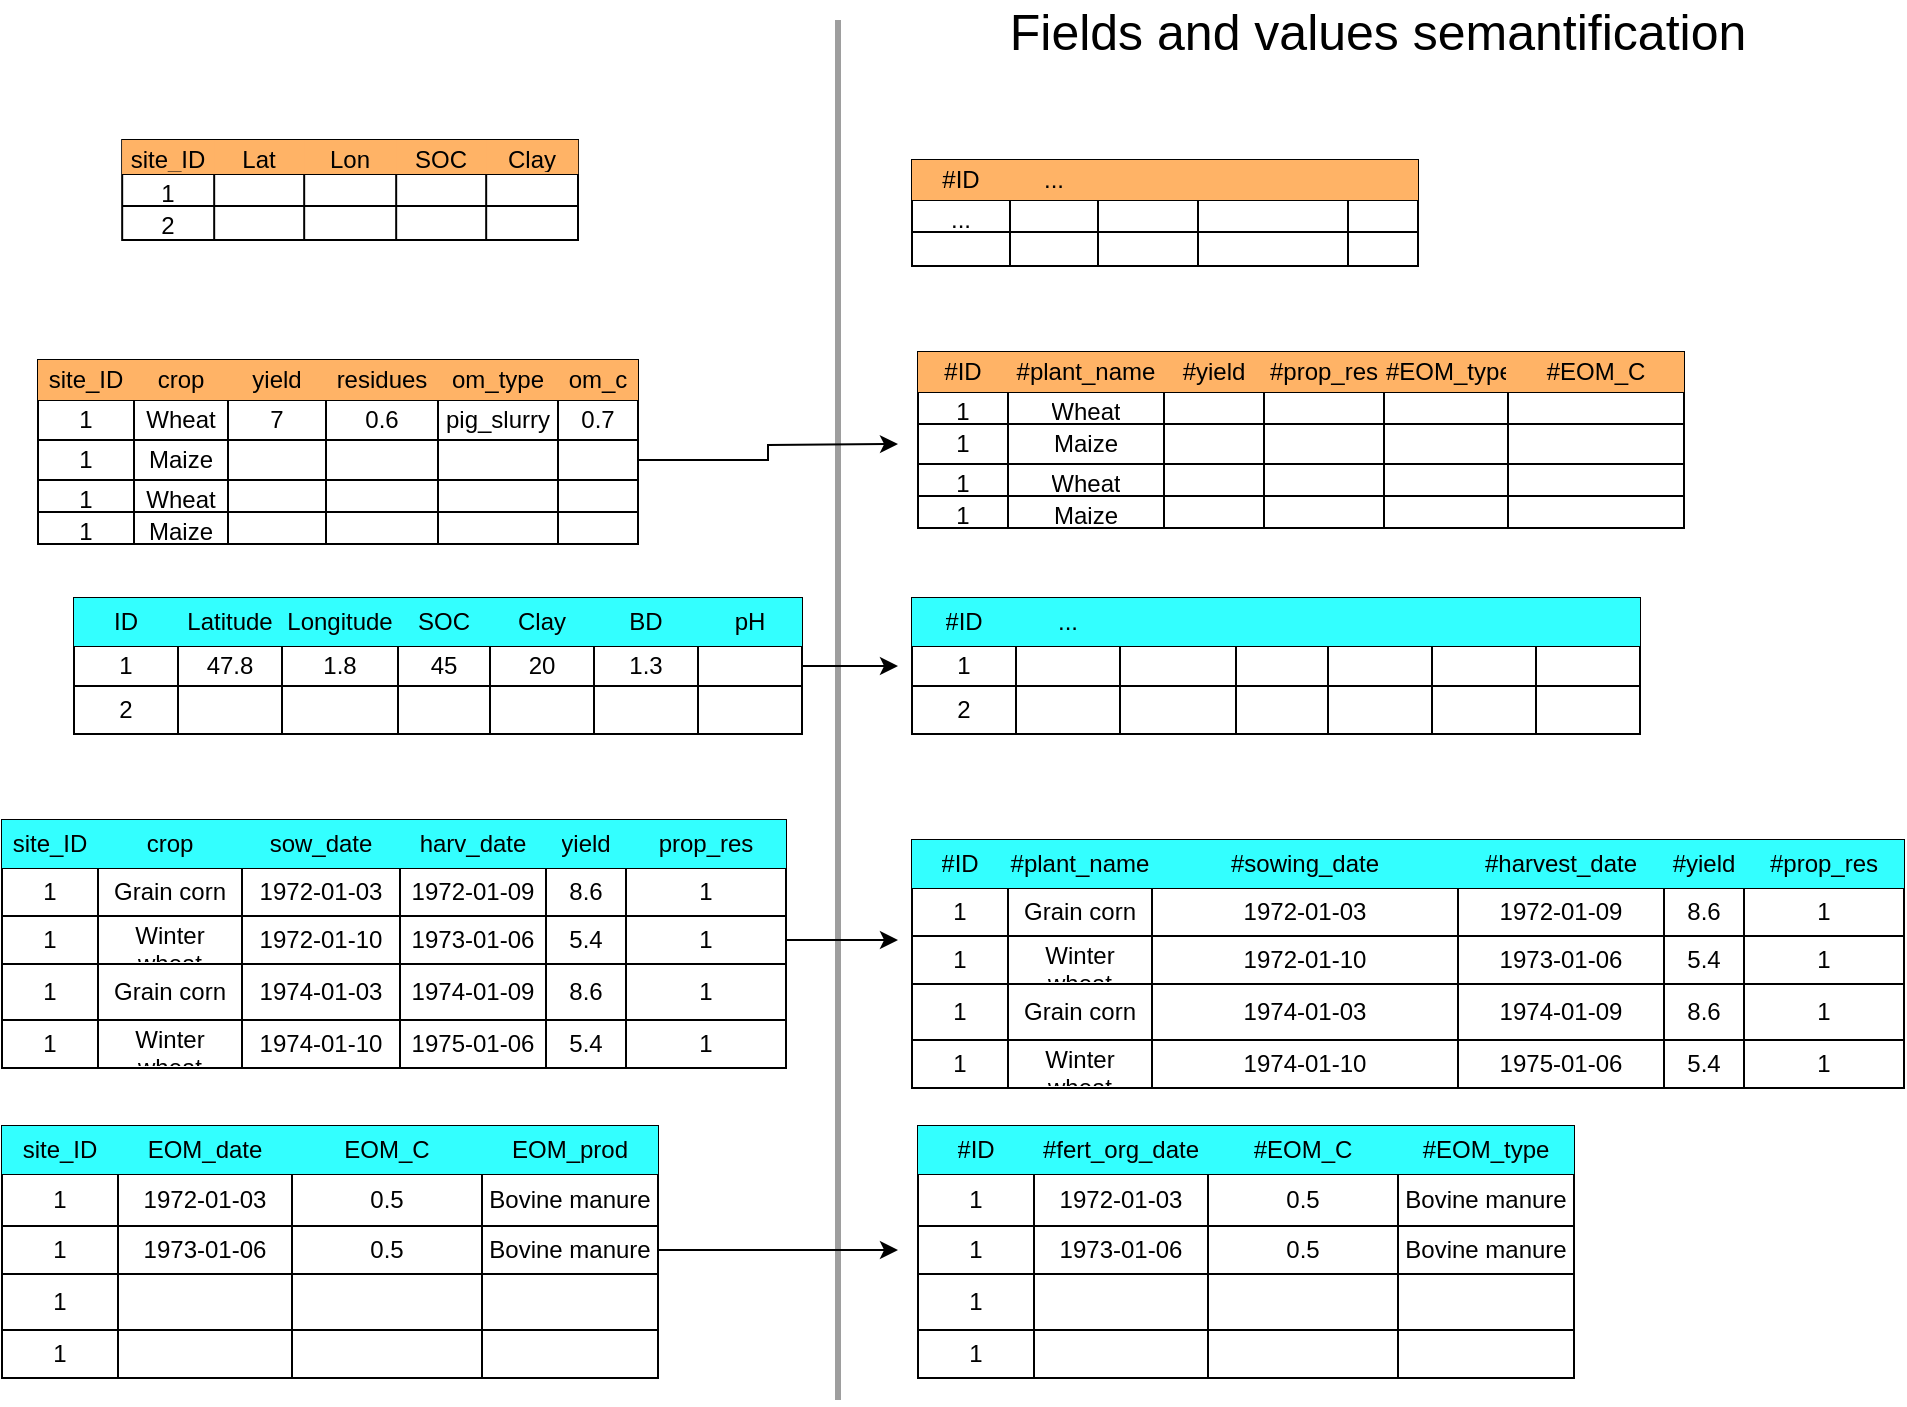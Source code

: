 <mxfile version="26.0.5">
  <diagram id="WI9T0HZ2pTsCkuznbFz-" name="Page-1">
    <mxGraphModel dx="1426" dy="841" grid="1" gridSize="10" guides="1" tooltips="1" connect="1" arrows="1" fold="1" page="1" pageScale="1" pageWidth="1169" pageHeight="827" math="0" shadow="0">
      <root>
        <mxCell id="0" />
        <mxCell id="1" parent="0" />
        <mxCell id="wCWwweQuAuPGpYM_E0Gj-564" value="" style="edgeStyle=none;orthogonalLoop=1;jettySize=auto;html=1;rounded=1;endArrow=none;endFill=0;strokeColor=#9E9E9E;curved=0;strokeWidth=3;" edge="1" parent="1">
          <mxGeometry width="80" relative="1" as="geometry">
            <mxPoint x="520" y="90" as="sourcePoint" />
            <mxPoint x="520" y="780" as="targetPoint" />
            <Array as="points" />
          </mxGeometry>
        </mxCell>
        <mxCell id="wCWwweQuAuPGpYM_E0Gj-27" value="" style="shape=table;startSize=0;container=1;collapsible=0;childLayout=tableLayout;" vertex="1" parent="1">
          <mxGeometry x="162.09" y="150" width="227.91" height="50" as="geometry" />
        </mxCell>
        <mxCell id="wCWwweQuAuPGpYM_E0Gj-28" value="" style="shape=tableRow;horizontal=0;startSize=0;swimlaneHead=0;swimlaneBody=0;strokeColor=inherit;top=0;left=0;bottom=0;right=0;collapsible=0;dropTarget=0;fillColor=#FFB366;points=[[0,0.5],[1,0.5]];portConstraint=eastwest;" vertex="1" parent="wCWwweQuAuPGpYM_E0Gj-27">
          <mxGeometry width="227.91" height="17" as="geometry" />
        </mxCell>
        <mxCell id="wCWwweQuAuPGpYM_E0Gj-29" value="site_ID" style="shape=partialRectangle;html=1;whiteSpace=wrap;connectable=0;strokeColor=inherit;overflow=hidden;fillColor=#FFB366;top=0;left=0;bottom=0;right=0;pointerEvents=1;" vertex="1" parent="wCWwweQuAuPGpYM_E0Gj-28">
          <mxGeometry width="46" height="17" as="geometry">
            <mxRectangle width="46" height="17" as="alternateBounds" />
          </mxGeometry>
        </mxCell>
        <mxCell id="wCWwweQuAuPGpYM_E0Gj-30" value="Lat" style="shape=partialRectangle;html=1;whiteSpace=wrap;connectable=0;strokeColor=inherit;overflow=hidden;fillColor=#FFB366;top=0;left=0;bottom=0;right=0;pointerEvents=1;" vertex="1" parent="wCWwweQuAuPGpYM_E0Gj-28">
          <mxGeometry x="46" width="45" height="17" as="geometry">
            <mxRectangle width="45" height="17" as="alternateBounds" />
          </mxGeometry>
        </mxCell>
        <mxCell id="wCWwweQuAuPGpYM_E0Gj-31" value="Lon" style="shape=partialRectangle;html=1;whiteSpace=wrap;connectable=0;strokeColor=inherit;overflow=hidden;fillColor=#FFB366;top=0;left=0;bottom=0;right=0;pointerEvents=1;" vertex="1" parent="wCWwweQuAuPGpYM_E0Gj-28">
          <mxGeometry x="91" width="46" height="17" as="geometry">
            <mxRectangle width="46" height="17" as="alternateBounds" />
          </mxGeometry>
        </mxCell>
        <mxCell id="wCWwweQuAuPGpYM_E0Gj-32" value="SOC" style="shape=partialRectangle;html=1;whiteSpace=wrap;connectable=0;strokeColor=inherit;overflow=hidden;fillColor=#FFB366;top=0;left=0;bottom=0;right=0;pointerEvents=1;" vertex="1" parent="wCWwweQuAuPGpYM_E0Gj-28">
          <mxGeometry x="137" width="45" height="17" as="geometry">
            <mxRectangle width="45" height="17" as="alternateBounds" />
          </mxGeometry>
        </mxCell>
        <mxCell id="wCWwweQuAuPGpYM_E0Gj-33" value="Clay" style="shape=partialRectangle;html=1;whiteSpace=wrap;connectable=0;strokeColor=inherit;overflow=hidden;fillColor=#FFB366;top=0;left=0;bottom=0;right=0;pointerEvents=1;" vertex="1" parent="wCWwweQuAuPGpYM_E0Gj-28">
          <mxGeometry x="182" width="46" height="17" as="geometry">
            <mxRectangle width="46" height="17" as="alternateBounds" />
          </mxGeometry>
        </mxCell>
        <mxCell id="wCWwweQuAuPGpYM_E0Gj-34" value="" style="shape=tableRow;horizontal=0;startSize=0;swimlaneHead=0;swimlaneBody=0;strokeColor=inherit;top=0;left=0;bottom=0;right=0;collapsible=0;dropTarget=0;fillColor=none;points=[[0,0.5],[1,0.5]];portConstraint=eastwest;" vertex="1" parent="wCWwweQuAuPGpYM_E0Gj-27">
          <mxGeometry y="17" width="227.91" height="16" as="geometry" />
        </mxCell>
        <mxCell id="wCWwweQuAuPGpYM_E0Gj-35" value="1" style="shape=partialRectangle;html=1;whiteSpace=wrap;connectable=0;strokeColor=inherit;overflow=hidden;fillColor=none;top=0;left=0;bottom=0;right=0;pointerEvents=1;" vertex="1" parent="wCWwweQuAuPGpYM_E0Gj-34">
          <mxGeometry width="46" height="16" as="geometry">
            <mxRectangle width="46" height="16" as="alternateBounds" />
          </mxGeometry>
        </mxCell>
        <mxCell id="wCWwweQuAuPGpYM_E0Gj-36" value="" style="shape=partialRectangle;html=1;whiteSpace=wrap;connectable=0;strokeColor=inherit;overflow=hidden;fillColor=none;top=0;left=0;bottom=0;right=0;pointerEvents=1;" vertex="1" parent="wCWwweQuAuPGpYM_E0Gj-34">
          <mxGeometry x="46" width="45" height="16" as="geometry">
            <mxRectangle width="45" height="16" as="alternateBounds" />
          </mxGeometry>
        </mxCell>
        <mxCell id="wCWwweQuAuPGpYM_E0Gj-37" value="" style="shape=partialRectangle;html=1;whiteSpace=wrap;connectable=0;strokeColor=inherit;overflow=hidden;fillColor=none;top=0;left=0;bottom=0;right=0;pointerEvents=1;" vertex="1" parent="wCWwweQuAuPGpYM_E0Gj-34">
          <mxGeometry x="91" width="46" height="16" as="geometry">
            <mxRectangle width="46" height="16" as="alternateBounds" />
          </mxGeometry>
        </mxCell>
        <mxCell id="wCWwweQuAuPGpYM_E0Gj-38" value="" style="shape=partialRectangle;html=1;whiteSpace=wrap;connectable=0;strokeColor=inherit;overflow=hidden;fillColor=none;top=0;left=0;bottom=0;right=0;pointerEvents=1;" vertex="1" parent="wCWwweQuAuPGpYM_E0Gj-34">
          <mxGeometry x="137" width="45" height="16" as="geometry">
            <mxRectangle width="45" height="16" as="alternateBounds" />
          </mxGeometry>
        </mxCell>
        <mxCell id="wCWwweQuAuPGpYM_E0Gj-39" value="" style="shape=partialRectangle;html=1;whiteSpace=wrap;connectable=0;strokeColor=inherit;overflow=hidden;fillColor=none;top=0;left=0;bottom=0;right=0;pointerEvents=1;" vertex="1" parent="wCWwweQuAuPGpYM_E0Gj-34">
          <mxGeometry x="182" width="46" height="16" as="geometry">
            <mxRectangle width="46" height="16" as="alternateBounds" />
          </mxGeometry>
        </mxCell>
        <mxCell id="wCWwweQuAuPGpYM_E0Gj-40" value="" style="shape=tableRow;horizontal=0;startSize=0;swimlaneHead=0;swimlaneBody=0;strokeColor=inherit;top=0;left=0;bottom=0;right=0;collapsible=0;dropTarget=0;fillColor=none;points=[[0,0.5],[1,0.5]];portConstraint=eastwest;" vertex="1" parent="wCWwweQuAuPGpYM_E0Gj-27">
          <mxGeometry y="33" width="227.91" height="17" as="geometry" />
        </mxCell>
        <mxCell id="wCWwweQuAuPGpYM_E0Gj-41" value="2" style="shape=partialRectangle;html=1;whiteSpace=wrap;connectable=0;strokeColor=inherit;overflow=hidden;fillColor=none;top=0;left=0;bottom=0;right=0;pointerEvents=1;" vertex="1" parent="wCWwweQuAuPGpYM_E0Gj-40">
          <mxGeometry width="46" height="17" as="geometry">
            <mxRectangle width="46" height="17" as="alternateBounds" />
          </mxGeometry>
        </mxCell>
        <mxCell id="wCWwweQuAuPGpYM_E0Gj-42" value="" style="shape=partialRectangle;html=1;whiteSpace=wrap;connectable=0;strokeColor=inherit;overflow=hidden;fillColor=none;top=0;left=0;bottom=0;right=0;pointerEvents=1;" vertex="1" parent="wCWwweQuAuPGpYM_E0Gj-40">
          <mxGeometry x="46" width="45" height="17" as="geometry">
            <mxRectangle width="45" height="17" as="alternateBounds" />
          </mxGeometry>
        </mxCell>
        <mxCell id="wCWwweQuAuPGpYM_E0Gj-43" value="" style="shape=partialRectangle;html=1;whiteSpace=wrap;connectable=0;strokeColor=inherit;overflow=hidden;fillColor=none;top=0;left=0;bottom=0;right=0;pointerEvents=1;" vertex="1" parent="wCWwweQuAuPGpYM_E0Gj-40">
          <mxGeometry x="91" width="46" height="17" as="geometry">
            <mxRectangle width="46" height="17" as="alternateBounds" />
          </mxGeometry>
        </mxCell>
        <mxCell id="wCWwweQuAuPGpYM_E0Gj-44" value="" style="shape=partialRectangle;html=1;whiteSpace=wrap;connectable=0;strokeColor=inherit;overflow=hidden;fillColor=none;top=0;left=0;bottom=0;right=0;pointerEvents=1;" vertex="1" parent="wCWwweQuAuPGpYM_E0Gj-40">
          <mxGeometry x="137" width="45" height="17" as="geometry">
            <mxRectangle width="45" height="17" as="alternateBounds" />
          </mxGeometry>
        </mxCell>
        <mxCell id="wCWwweQuAuPGpYM_E0Gj-45" value="" style="shape=partialRectangle;html=1;whiteSpace=wrap;connectable=0;strokeColor=inherit;overflow=hidden;fillColor=none;top=0;left=0;bottom=0;right=0;pointerEvents=1;" vertex="1" parent="wCWwweQuAuPGpYM_E0Gj-40">
          <mxGeometry x="182" width="46" height="17" as="geometry">
            <mxRectangle width="46" height="17" as="alternateBounds" />
          </mxGeometry>
        </mxCell>
        <mxCell id="wCWwweQuAuPGpYM_E0Gj-46" value="" style="shape=table;startSize=0;container=1;collapsible=0;childLayout=tableLayout;" vertex="1" parent="1">
          <mxGeometry x="120" y="260" width="300" height="92" as="geometry" />
        </mxCell>
        <mxCell id="wCWwweQuAuPGpYM_E0Gj-47" value="" style="shape=tableRow;horizontal=0;startSize=0;swimlaneHead=0;swimlaneBody=0;strokeColor=inherit;top=0;left=0;bottom=0;right=0;collapsible=0;dropTarget=0;fillColor=none;points=[[0,0.5],[1,0.5]];portConstraint=eastwest;" vertex="1" parent="wCWwweQuAuPGpYM_E0Gj-46">
          <mxGeometry width="300" height="20" as="geometry" />
        </mxCell>
        <mxCell id="wCWwweQuAuPGpYM_E0Gj-48" value="site_ID" style="shape=partialRectangle;html=1;whiteSpace=wrap;connectable=0;strokeColor=inherit;overflow=hidden;fillColor=#FFB366;top=0;left=0;bottom=0;right=0;pointerEvents=1;" vertex="1" parent="wCWwweQuAuPGpYM_E0Gj-47">
          <mxGeometry width="48" height="20" as="geometry">
            <mxRectangle width="48" height="20" as="alternateBounds" />
          </mxGeometry>
        </mxCell>
        <mxCell id="wCWwweQuAuPGpYM_E0Gj-49" value="crop" style="shape=partialRectangle;html=1;whiteSpace=wrap;connectable=0;strokeColor=inherit;overflow=hidden;fillColor=#FFB366;top=0;left=0;bottom=0;right=0;pointerEvents=1;" vertex="1" parent="wCWwweQuAuPGpYM_E0Gj-47">
          <mxGeometry x="48" width="47" height="20" as="geometry">
            <mxRectangle width="47" height="20" as="alternateBounds" />
          </mxGeometry>
        </mxCell>
        <mxCell id="wCWwweQuAuPGpYM_E0Gj-50" value="yield" style="shape=partialRectangle;html=1;whiteSpace=wrap;connectable=0;strokeColor=inherit;overflow=hidden;fillColor=#FFB366;top=0;left=0;bottom=0;right=0;pointerEvents=1;" vertex="1" parent="wCWwweQuAuPGpYM_E0Gj-47">
          <mxGeometry x="95" width="49" height="20" as="geometry">
            <mxRectangle width="49" height="20" as="alternateBounds" />
          </mxGeometry>
        </mxCell>
        <mxCell id="wCWwweQuAuPGpYM_E0Gj-51" value="residues" style="shape=partialRectangle;html=1;whiteSpace=wrap;connectable=0;strokeColor=inherit;overflow=hidden;fillColor=#FFB366;top=0;left=0;bottom=0;right=0;pointerEvents=1;" vertex="1" parent="wCWwweQuAuPGpYM_E0Gj-47">
          <mxGeometry x="144" width="56" height="20" as="geometry">
            <mxRectangle width="56" height="20" as="alternateBounds" />
          </mxGeometry>
        </mxCell>
        <mxCell id="wCWwweQuAuPGpYM_E0Gj-137" value="om_type" style="shape=partialRectangle;html=1;whiteSpace=wrap;connectable=0;strokeColor=inherit;overflow=hidden;fillColor=#FFB366;top=0;left=0;bottom=0;right=0;pointerEvents=1;" vertex="1" parent="wCWwweQuAuPGpYM_E0Gj-47">
          <mxGeometry x="200" width="60" height="20" as="geometry">
            <mxRectangle width="60" height="20" as="alternateBounds" />
          </mxGeometry>
        </mxCell>
        <mxCell id="wCWwweQuAuPGpYM_E0Gj-142" value="om_c" style="shape=partialRectangle;html=1;whiteSpace=wrap;connectable=0;strokeColor=inherit;overflow=hidden;fillColor=#FFB366;top=0;left=0;bottom=0;right=0;pointerEvents=1;" vertex="1" parent="wCWwweQuAuPGpYM_E0Gj-47">
          <mxGeometry x="260" width="40" height="20" as="geometry">
            <mxRectangle width="40" height="20" as="alternateBounds" />
          </mxGeometry>
        </mxCell>
        <mxCell id="wCWwweQuAuPGpYM_E0Gj-52" value="" style="shape=tableRow;horizontal=0;startSize=0;swimlaneHead=0;swimlaneBody=0;strokeColor=inherit;top=0;left=0;bottom=0;right=0;collapsible=0;dropTarget=0;fillColor=none;points=[[0,0.5],[1,0.5]];portConstraint=eastwest;" vertex="1" parent="wCWwweQuAuPGpYM_E0Gj-46">
          <mxGeometry y="20" width="300" height="20" as="geometry" />
        </mxCell>
        <mxCell id="wCWwweQuAuPGpYM_E0Gj-53" value="1" style="shape=partialRectangle;html=1;whiteSpace=wrap;connectable=0;strokeColor=inherit;overflow=hidden;fillColor=none;top=0;left=0;bottom=0;right=0;pointerEvents=1;" vertex="1" parent="wCWwweQuAuPGpYM_E0Gj-52">
          <mxGeometry width="48" height="20" as="geometry">
            <mxRectangle width="48" height="20" as="alternateBounds" />
          </mxGeometry>
        </mxCell>
        <mxCell id="wCWwweQuAuPGpYM_E0Gj-54" value="Wheat" style="shape=partialRectangle;html=1;whiteSpace=wrap;connectable=0;strokeColor=inherit;overflow=hidden;fillColor=none;top=0;left=0;bottom=0;right=0;pointerEvents=1;" vertex="1" parent="wCWwweQuAuPGpYM_E0Gj-52">
          <mxGeometry x="48" width="47" height="20" as="geometry">
            <mxRectangle width="47" height="20" as="alternateBounds" />
          </mxGeometry>
        </mxCell>
        <mxCell id="wCWwweQuAuPGpYM_E0Gj-55" value="&lt;div&gt;7&lt;/div&gt;" style="shape=partialRectangle;html=1;whiteSpace=wrap;connectable=0;strokeColor=inherit;overflow=hidden;fillColor=none;top=0;left=0;bottom=0;right=0;pointerEvents=1;" vertex="1" parent="wCWwweQuAuPGpYM_E0Gj-52">
          <mxGeometry x="95" width="49" height="20" as="geometry">
            <mxRectangle width="49" height="20" as="alternateBounds" />
          </mxGeometry>
        </mxCell>
        <mxCell id="wCWwweQuAuPGpYM_E0Gj-56" value="0.6" style="shape=partialRectangle;html=1;whiteSpace=wrap;connectable=0;strokeColor=inherit;overflow=hidden;fillColor=none;top=0;left=0;bottom=0;right=0;pointerEvents=1;" vertex="1" parent="wCWwweQuAuPGpYM_E0Gj-52">
          <mxGeometry x="144" width="56" height="20" as="geometry">
            <mxRectangle width="56" height="20" as="alternateBounds" />
          </mxGeometry>
        </mxCell>
        <mxCell id="wCWwweQuAuPGpYM_E0Gj-138" value="pig_slurry" style="shape=partialRectangle;html=1;whiteSpace=wrap;connectable=0;strokeColor=inherit;overflow=hidden;fillColor=none;top=0;left=0;bottom=0;right=0;pointerEvents=1;" vertex="1" parent="wCWwweQuAuPGpYM_E0Gj-52">
          <mxGeometry x="200" width="60" height="20" as="geometry">
            <mxRectangle width="60" height="20" as="alternateBounds" />
          </mxGeometry>
        </mxCell>
        <mxCell id="wCWwweQuAuPGpYM_E0Gj-143" value="0.7" style="shape=partialRectangle;html=1;whiteSpace=wrap;connectable=0;strokeColor=inherit;overflow=hidden;fillColor=none;top=0;left=0;bottom=0;right=0;pointerEvents=1;" vertex="1" parent="wCWwweQuAuPGpYM_E0Gj-52">
          <mxGeometry x="260" width="40" height="20" as="geometry">
            <mxRectangle width="40" height="20" as="alternateBounds" />
          </mxGeometry>
        </mxCell>
        <mxCell id="wCWwweQuAuPGpYM_E0Gj-57" value="" style="shape=tableRow;horizontal=0;startSize=0;swimlaneHead=0;swimlaneBody=0;strokeColor=inherit;top=0;left=0;bottom=0;right=0;collapsible=0;dropTarget=0;fillColor=none;points=[[0,0.5],[1,0.5]];portConstraint=eastwest;" vertex="1" parent="wCWwweQuAuPGpYM_E0Gj-46">
          <mxGeometry y="40" width="300" height="20" as="geometry" />
        </mxCell>
        <mxCell id="wCWwweQuAuPGpYM_E0Gj-58" value="1" style="shape=partialRectangle;html=1;whiteSpace=wrap;connectable=0;strokeColor=inherit;overflow=hidden;fillColor=none;top=0;left=0;bottom=0;right=0;pointerEvents=1;" vertex="1" parent="wCWwweQuAuPGpYM_E0Gj-57">
          <mxGeometry width="48" height="20" as="geometry">
            <mxRectangle width="48" height="20" as="alternateBounds" />
          </mxGeometry>
        </mxCell>
        <mxCell id="wCWwweQuAuPGpYM_E0Gj-59" value="Maize" style="shape=partialRectangle;html=1;whiteSpace=wrap;connectable=0;strokeColor=inherit;overflow=hidden;fillColor=none;top=0;left=0;bottom=0;right=0;pointerEvents=1;" vertex="1" parent="wCWwweQuAuPGpYM_E0Gj-57">
          <mxGeometry x="48" width="47" height="20" as="geometry">
            <mxRectangle width="47" height="20" as="alternateBounds" />
          </mxGeometry>
        </mxCell>
        <mxCell id="wCWwweQuAuPGpYM_E0Gj-60" value="" style="shape=partialRectangle;html=1;whiteSpace=wrap;connectable=0;strokeColor=inherit;overflow=hidden;fillColor=none;top=0;left=0;bottom=0;right=0;pointerEvents=1;" vertex="1" parent="wCWwweQuAuPGpYM_E0Gj-57">
          <mxGeometry x="95" width="49" height="20" as="geometry">
            <mxRectangle width="49" height="20" as="alternateBounds" />
          </mxGeometry>
        </mxCell>
        <mxCell id="wCWwweQuAuPGpYM_E0Gj-61" value="" style="shape=partialRectangle;html=1;whiteSpace=wrap;connectable=0;strokeColor=inherit;overflow=hidden;fillColor=none;top=0;left=0;bottom=0;right=0;pointerEvents=1;" vertex="1" parent="wCWwweQuAuPGpYM_E0Gj-57">
          <mxGeometry x="144" width="56" height="20" as="geometry">
            <mxRectangle width="56" height="20" as="alternateBounds" />
          </mxGeometry>
        </mxCell>
        <mxCell id="wCWwweQuAuPGpYM_E0Gj-139" style="shape=partialRectangle;html=1;whiteSpace=wrap;connectable=0;strokeColor=inherit;overflow=hidden;fillColor=none;top=0;left=0;bottom=0;right=0;pointerEvents=1;" vertex="1" parent="wCWwweQuAuPGpYM_E0Gj-57">
          <mxGeometry x="200" width="60" height="20" as="geometry">
            <mxRectangle width="60" height="20" as="alternateBounds" />
          </mxGeometry>
        </mxCell>
        <mxCell id="wCWwweQuAuPGpYM_E0Gj-144" style="shape=partialRectangle;html=1;whiteSpace=wrap;connectable=0;strokeColor=inherit;overflow=hidden;fillColor=none;top=0;left=0;bottom=0;right=0;pointerEvents=1;" vertex="1" parent="wCWwweQuAuPGpYM_E0Gj-57">
          <mxGeometry x="260" width="40" height="20" as="geometry">
            <mxRectangle width="40" height="20" as="alternateBounds" />
          </mxGeometry>
        </mxCell>
        <mxCell id="wCWwweQuAuPGpYM_E0Gj-62" value="" style="shape=tableRow;horizontal=0;startSize=0;swimlaneHead=0;swimlaneBody=0;strokeColor=inherit;top=0;left=0;bottom=0;right=0;collapsible=0;dropTarget=0;fillColor=none;points=[[0,0.5],[1,0.5]];portConstraint=eastwest;" vertex="1" parent="wCWwweQuAuPGpYM_E0Gj-46">
          <mxGeometry y="60" width="300" height="16" as="geometry" />
        </mxCell>
        <mxCell id="wCWwweQuAuPGpYM_E0Gj-63" value="1" style="shape=partialRectangle;html=1;whiteSpace=wrap;connectable=0;strokeColor=inherit;overflow=hidden;fillColor=none;top=0;left=0;bottom=0;right=0;pointerEvents=1;" vertex="1" parent="wCWwweQuAuPGpYM_E0Gj-62">
          <mxGeometry width="48" height="16" as="geometry">
            <mxRectangle width="48" height="16" as="alternateBounds" />
          </mxGeometry>
        </mxCell>
        <mxCell id="wCWwweQuAuPGpYM_E0Gj-64" value="Wheat" style="shape=partialRectangle;html=1;whiteSpace=wrap;connectable=0;strokeColor=inherit;overflow=hidden;fillColor=none;top=0;left=0;bottom=0;right=0;pointerEvents=1;" vertex="1" parent="wCWwweQuAuPGpYM_E0Gj-62">
          <mxGeometry x="48" width="47" height="16" as="geometry">
            <mxRectangle width="47" height="16" as="alternateBounds" />
          </mxGeometry>
        </mxCell>
        <mxCell id="wCWwweQuAuPGpYM_E0Gj-65" value="" style="shape=partialRectangle;html=1;whiteSpace=wrap;connectable=0;strokeColor=inherit;overflow=hidden;fillColor=none;top=0;left=0;bottom=0;right=0;pointerEvents=1;" vertex="1" parent="wCWwweQuAuPGpYM_E0Gj-62">
          <mxGeometry x="95" width="49" height="16" as="geometry">
            <mxRectangle width="49" height="16" as="alternateBounds" />
          </mxGeometry>
        </mxCell>
        <mxCell id="wCWwweQuAuPGpYM_E0Gj-66" value="" style="shape=partialRectangle;html=1;whiteSpace=wrap;connectable=0;strokeColor=inherit;overflow=hidden;fillColor=none;top=0;left=0;bottom=0;right=0;pointerEvents=1;" vertex="1" parent="wCWwweQuAuPGpYM_E0Gj-62">
          <mxGeometry x="144" width="56" height="16" as="geometry">
            <mxRectangle width="56" height="16" as="alternateBounds" />
          </mxGeometry>
        </mxCell>
        <mxCell id="wCWwweQuAuPGpYM_E0Gj-140" style="shape=partialRectangle;html=1;whiteSpace=wrap;connectable=0;strokeColor=inherit;overflow=hidden;fillColor=none;top=0;left=0;bottom=0;right=0;pointerEvents=1;" vertex="1" parent="wCWwweQuAuPGpYM_E0Gj-62">
          <mxGeometry x="200" width="60" height="16" as="geometry">
            <mxRectangle width="60" height="16" as="alternateBounds" />
          </mxGeometry>
        </mxCell>
        <mxCell id="wCWwweQuAuPGpYM_E0Gj-145" style="shape=partialRectangle;html=1;whiteSpace=wrap;connectable=0;strokeColor=inherit;overflow=hidden;fillColor=none;top=0;left=0;bottom=0;right=0;pointerEvents=1;" vertex="1" parent="wCWwweQuAuPGpYM_E0Gj-62">
          <mxGeometry x="260" width="40" height="16" as="geometry">
            <mxRectangle width="40" height="16" as="alternateBounds" />
          </mxGeometry>
        </mxCell>
        <mxCell id="wCWwweQuAuPGpYM_E0Gj-67" value="" style="shape=tableRow;horizontal=0;startSize=0;swimlaneHead=0;swimlaneBody=0;strokeColor=inherit;top=0;left=0;bottom=0;right=0;collapsible=0;dropTarget=0;fillColor=none;points=[[0,0.5],[1,0.5]];portConstraint=eastwest;" vertex="1" parent="wCWwweQuAuPGpYM_E0Gj-46">
          <mxGeometry y="76" width="300" height="16" as="geometry" />
        </mxCell>
        <mxCell id="wCWwweQuAuPGpYM_E0Gj-68" value="1" style="shape=partialRectangle;html=1;whiteSpace=wrap;connectable=0;strokeColor=inherit;overflow=hidden;fillColor=none;top=0;left=0;bottom=0;right=0;pointerEvents=1;" vertex="1" parent="wCWwweQuAuPGpYM_E0Gj-67">
          <mxGeometry width="48" height="16" as="geometry">
            <mxRectangle width="48" height="16" as="alternateBounds" />
          </mxGeometry>
        </mxCell>
        <mxCell id="wCWwweQuAuPGpYM_E0Gj-69" value="Maize" style="shape=partialRectangle;html=1;whiteSpace=wrap;connectable=0;strokeColor=inherit;overflow=hidden;fillColor=none;top=0;left=0;bottom=0;right=0;pointerEvents=1;" vertex="1" parent="wCWwweQuAuPGpYM_E0Gj-67">
          <mxGeometry x="48" width="47" height="16" as="geometry">
            <mxRectangle width="47" height="16" as="alternateBounds" />
          </mxGeometry>
        </mxCell>
        <mxCell id="wCWwweQuAuPGpYM_E0Gj-70" value="" style="shape=partialRectangle;html=1;whiteSpace=wrap;connectable=0;strokeColor=inherit;overflow=hidden;fillColor=none;top=0;left=0;bottom=0;right=0;pointerEvents=1;" vertex="1" parent="wCWwweQuAuPGpYM_E0Gj-67">
          <mxGeometry x="95" width="49" height="16" as="geometry">
            <mxRectangle width="49" height="16" as="alternateBounds" />
          </mxGeometry>
        </mxCell>
        <mxCell id="wCWwweQuAuPGpYM_E0Gj-71" value="" style="shape=partialRectangle;html=1;whiteSpace=wrap;connectable=0;strokeColor=inherit;overflow=hidden;fillColor=none;top=0;left=0;bottom=0;right=0;pointerEvents=1;" vertex="1" parent="wCWwweQuAuPGpYM_E0Gj-67">
          <mxGeometry x="144" width="56" height="16" as="geometry">
            <mxRectangle width="56" height="16" as="alternateBounds" />
          </mxGeometry>
        </mxCell>
        <mxCell id="wCWwweQuAuPGpYM_E0Gj-141" style="shape=partialRectangle;html=1;whiteSpace=wrap;connectable=0;strokeColor=inherit;overflow=hidden;fillColor=none;top=0;left=0;bottom=0;right=0;pointerEvents=1;" vertex="1" parent="wCWwweQuAuPGpYM_E0Gj-67">
          <mxGeometry x="200" width="60" height="16" as="geometry">
            <mxRectangle width="60" height="16" as="alternateBounds" />
          </mxGeometry>
        </mxCell>
        <mxCell id="wCWwweQuAuPGpYM_E0Gj-146" style="shape=partialRectangle;html=1;whiteSpace=wrap;connectable=0;strokeColor=inherit;overflow=hidden;fillColor=none;top=0;left=0;bottom=0;right=0;pointerEvents=1;" vertex="1" parent="wCWwweQuAuPGpYM_E0Gj-67">
          <mxGeometry x="260" width="40" height="16" as="geometry">
            <mxRectangle width="40" height="16" as="alternateBounds" />
          </mxGeometry>
        </mxCell>
        <mxCell id="wCWwweQuAuPGpYM_E0Gj-189" style="edgeStyle=orthogonalEdgeStyle;rounded=0;orthogonalLoop=1;jettySize=auto;html=1;exitX=1;exitY=0.5;exitDx=0;exitDy=0;" edge="1" parent="1" source="wCWwweQuAuPGpYM_E0Gj-72">
          <mxGeometry relative="1" as="geometry">
            <mxPoint x="550" y="413" as="targetPoint" />
          </mxGeometry>
        </mxCell>
        <mxCell id="wCWwweQuAuPGpYM_E0Gj-72" value="" style="shape=table;startSize=0;container=1;collapsible=0;childLayout=tableLayout;fontSize=12;" vertex="1" parent="1">
          <mxGeometry x="138" y="379" width="364" height="68" as="geometry" />
        </mxCell>
        <mxCell id="wCWwweQuAuPGpYM_E0Gj-73" value="" style="shape=tableRow;horizontal=0;startSize=0;swimlaneHead=0;swimlaneBody=0;strokeColor=inherit;top=0;left=0;bottom=0;right=0;collapsible=0;dropTarget=0;fillColor=#33FFFF;points=[[0,0.5],[1,0.5]];portConstraint=eastwest;fontSize=12;" vertex="1" parent="wCWwweQuAuPGpYM_E0Gj-72">
          <mxGeometry width="364" height="24" as="geometry" />
        </mxCell>
        <mxCell id="wCWwweQuAuPGpYM_E0Gj-74" value="ID" style="shape=partialRectangle;html=1;whiteSpace=wrap;connectable=0;strokeColor=inherit;overflow=hidden;fillColor=#33FFFF;top=0;left=0;bottom=0;right=0;pointerEvents=1;fontSize=12;" vertex="1" parent="wCWwweQuAuPGpYM_E0Gj-73">
          <mxGeometry width="52" height="24" as="geometry">
            <mxRectangle width="52" height="24" as="alternateBounds" />
          </mxGeometry>
        </mxCell>
        <mxCell id="wCWwweQuAuPGpYM_E0Gj-75" value="Latitude" style="shape=partialRectangle;html=1;whiteSpace=wrap;connectable=0;strokeColor=inherit;overflow=hidden;fillColor=#33FFFF;top=0;left=0;bottom=0;right=0;pointerEvents=1;fontSize=12;" vertex="1" parent="wCWwweQuAuPGpYM_E0Gj-73">
          <mxGeometry x="52" width="52" height="24" as="geometry">
            <mxRectangle width="52" height="24" as="alternateBounds" />
          </mxGeometry>
        </mxCell>
        <mxCell id="wCWwweQuAuPGpYM_E0Gj-76" value="Longitude" style="shape=partialRectangle;html=1;whiteSpace=wrap;connectable=0;strokeColor=inherit;overflow=hidden;fillColor=#33FFFF;top=0;left=0;bottom=0;right=0;pointerEvents=1;fontSize=12;" vertex="1" parent="wCWwweQuAuPGpYM_E0Gj-73">
          <mxGeometry x="104" width="58" height="24" as="geometry">
            <mxRectangle width="58" height="24" as="alternateBounds" />
          </mxGeometry>
        </mxCell>
        <mxCell id="wCWwweQuAuPGpYM_E0Gj-77" value="SOC" style="shape=partialRectangle;html=1;whiteSpace=wrap;connectable=0;strokeColor=inherit;overflow=hidden;fillColor=#33FFFF;top=0;left=0;bottom=0;right=0;pointerEvents=1;fontSize=12;" vertex="1" parent="wCWwweQuAuPGpYM_E0Gj-73">
          <mxGeometry x="162" width="46" height="24" as="geometry">
            <mxRectangle width="46" height="24" as="alternateBounds" />
          </mxGeometry>
        </mxCell>
        <mxCell id="wCWwweQuAuPGpYM_E0Gj-78" value="Clay" style="shape=partialRectangle;html=1;whiteSpace=wrap;connectable=0;strokeColor=inherit;overflow=hidden;fillColor=#33FFFF;top=0;left=0;bottom=0;right=0;pointerEvents=1;fontSize=12;" vertex="1" parent="wCWwweQuAuPGpYM_E0Gj-73">
          <mxGeometry x="208" width="52" height="24" as="geometry">
            <mxRectangle width="52" height="24" as="alternateBounds" />
          </mxGeometry>
        </mxCell>
        <mxCell id="wCWwweQuAuPGpYM_E0Gj-120" value="BD" style="shape=partialRectangle;html=1;whiteSpace=wrap;connectable=0;strokeColor=inherit;overflow=hidden;fillColor=#33FFFF;top=0;left=0;bottom=0;right=0;pointerEvents=1;fontSize=12;" vertex="1" parent="wCWwweQuAuPGpYM_E0Gj-73">
          <mxGeometry x="260" width="52" height="24" as="geometry">
            <mxRectangle width="52" height="24" as="alternateBounds" />
          </mxGeometry>
        </mxCell>
        <mxCell id="wCWwweQuAuPGpYM_E0Gj-117" value="pH" style="shape=partialRectangle;html=1;whiteSpace=wrap;connectable=0;strokeColor=inherit;overflow=hidden;fillColor=#33FFFF;top=0;left=0;bottom=0;right=0;pointerEvents=1;fontSize=12;" vertex="1" parent="wCWwweQuAuPGpYM_E0Gj-73">
          <mxGeometry x="312" width="52" height="24" as="geometry">
            <mxRectangle width="52" height="24" as="alternateBounds" />
          </mxGeometry>
        </mxCell>
        <mxCell id="wCWwweQuAuPGpYM_E0Gj-79" value="" style="shape=tableRow;horizontal=0;startSize=0;swimlaneHead=0;swimlaneBody=0;strokeColor=inherit;top=0;left=0;bottom=0;right=0;collapsible=0;dropTarget=0;fillColor=none;points=[[0,0.5],[1,0.5]];portConstraint=eastwest;fontSize=12;" vertex="1" parent="wCWwweQuAuPGpYM_E0Gj-72">
          <mxGeometry y="24" width="364" height="20" as="geometry" />
        </mxCell>
        <mxCell id="wCWwweQuAuPGpYM_E0Gj-80" value="1" style="shape=partialRectangle;html=1;whiteSpace=wrap;connectable=0;strokeColor=inherit;overflow=hidden;fillColor=none;top=0;left=0;bottom=0;right=0;pointerEvents=1;fontSize=12;" vertex="1" parent="wCWwweQuAuPGpYM_E0Gj-79">
          <mxGeometry width="52" height="20" as="geometry">
            <mxRectangle width="52" height="20" as="alternateBounds" />
          </mxGeometry>
        </mxCell>
        <mxCell id="wCWwweQuAuPGpYM_E0Gj-81" value="47.8" style="shape=partialRectangle;html=1;whiteSpace=wrap;connectable=0;strokeColor=inherit;overflow=hidden;fillColor=none;top=0;left=0;bottom=0;right=0;pointerEvents=1;fontSize=12;" vertex="1" parent="wCWwweQuAuPGpYM_E0Gj-79">
          <mxGeometry x="52" width="52" height="20" as="geometry">
            <mxRectangle width="52" height="20" as="alternateBounds" />
          </mxGeometry>
        </mxCell>
        <mxCell id="wCWwweQuAuPGpYM_E0Gj-82" value="1.8" style="shape=partialRectangle;html=1;whiteSpace=wrap;connectable=0;strokeColor=inherit;overflow=hidden;fillColor=none;top=0;left=0;bottom=0;right=0;pointerEvents=1;fontSize=12;" vertex="1" parent="wCWwweQuAuPGpYM_E0Gj-79">
          <mxGeometry x="104" width="58" height="20" as="geometry">
            <mxRectangle width="58" height="20" as="alternateBounds" />
          </mxGeometry>
        </mxCell>
        <mxCell id="wCWwweQuAuPGpYM_E0Gj-83" value="45" style="shape=partialRectangle;html=1;whiteSpace=wrap;connectable=0;strokeColor=inherit;overflow=hidden;fillColor=none;top=0;left=0;bottom=0;right=0;pointerEvents=1;fontSize=12;" vertex="1" parent="wCWwweQuAuPGpYM_E0Gj-79">
          <mxGeometry x="162" width="46" height="20" as="geometry">
            <mxRectangle width="46" height="20" as="alternateBounds" />
          </mxGeometry>
        </mxCell>
        <mxCell id="wCWwweQuAuPGpYM_E0Gj-84" value="20" style="shape=partialRectangle;html=1;whiteSpace=wrap;connectable=0;strokeColor=inherit;overflow=hidden;fillColor=none;top=0;left=0;bottom=0;right=0;pointerEvents=1;fontSize=12;" vertex="1" parent="wCWwweQuAuPGpYM_E0Gj-79">
          <mxGeometry x="208" width="52" height="20" as="geometry">
            <mxRectangle width="52" height="20" as="alternateBounds" />
          </mxGeometry>
        </mxCell>
        <mxCell id="wCWwweQuAuPGpYM_E0Gj-121" value="1.3" style="shape=partialRectangle;html=1;whiteSpace=wrap;connectable=0;strokeColor=inherit;overflow=hidden;fillColor=none;top=0;left=0;bottom=0;right=0;pointerEvents=1;fontSize=12;" vertex="1" parent="wCWwweQuAuPGpYM_E0Gj-79">
          <mxGeometry x="260" width="52" height="20" as="geometry">
            <mxRectangle width="52" height="20" as="alternateBounds" />
          </mxGeometry>
        </mxCell>
        <mxCell id="wCWwweQuAuPGpYM_E0Gj-118" style="shape=partialRectangle;html=1;whiteSpace=wrap;connectable=0;strokeColor=inherit;overflow=hidden;fillColor=none;top=0;left=0;bottom=0;right=0;pointerEvents=1;fontSize=12;" vertex="1" parent="wCWwweQuAuPGpYM_E0Gj-79">
          <mxGeometry x="312" width="52" height="20" as="geometry">
            <mxRectangle width="52" height="20" as="alternateBounds" />
          </mxGeometry>
        </mxCell>
        <mxCell id="wCWwweQuAuPGpYM_E0Gj-85" value="" style="shape=tableRow;horizontal=0;startSize=0;swimlaneHead=0;swimlaneBody=0;strokeColor=inherit;top=0;left=0;bottom=0;right=0;collapsible=0;dropTarget=0;fillColor=none;points=[[0,0.5],[1,0.5]];portConstraint=eastwest;fontSize=12;" vertex="1" parent="wCWwweQuAuPGpYM_E0Gj-72">
          <mxGeometry y="44" width="364" height="24" as="geometry" />
        </mxCell>
        <mxCell id="wCWwweQuAuPGpYM_E0Gj-86" value="2" style="shape=partialRectangle;html=1;whiteSpace=wrap;connectable=0;strokeColor=inherit;overflow=hidden;fillColor=none;top=0;left=0;bottom=0;right=0;pointerEvents=1;fontSize=12;" vertex="1" parent="wCWwweQuAuPGpYM_E0Gj-85">
          <mxGeometry width="52" height="24" as="geometry">
            <mxRectangle width="52" height="24" as="alternateBounds" />
          </mxGeometry>
        </mxCell>
        <mxCell id="wCWwweQuAuPGpYM_E0Gj-87" value="" style="shape=partialRectangle;html=1;whiteSpace=wrap;connectable=0;strokeColor=inherit;overflow=hidden;fillColor=none;top=0;left=0;bottom=0;right=0;pointerEvents=1;fontSize=12;" vertex="1" parent="wCWwweQuAuPGpYM_E0Gj-85">
          <mxGeometry x="52" width="52" height="24" as="geometry">
            <mxRectangle width="52" height="24" as="alternateBounds" />
          </mxGeometry>
        </mxCell>
        <mxCell id="wCWwweQuAuPGpYM_E0Gj-88" value="" style="shape=partialRectangle;html=1;whiteSpace=wrap;connectable=0;strokeColor=inherit;overflow=hidden;fillColor=none;top=0;left=0;bottom=0;right=0;pointerEvents=1;fontSize=12;" vertex="1" parent="wCWwweQuAuPGpYM_E0Gj-85">
          <mxGeometry x="104" width="58" height="24" as="geometry">
            <mxRectangle width="58" height="24" as="alternateBounds" />
          </mxGeometry>
        </mxCell>
        <mxCell id="wCWwweQuAuPGpYM_E0Gj-89" value="" style="shape=partialRectangle;html=1;whiteSpace=wrap;connectable=0;strokeColor=inherit;overflow=hidden;fillColor=none;top=0;left=0;bottom=0;right=0;pointerEvents=1;fontSize=12;" vertex="1" parent="wCWwweQuAuPGpYM_E0Gj-85">
          <mxGeometry x="162" width="46" height="24" as="geometry">
            <mxRectangle width="46" height="24" as="alternateBounds" />
          </mxGeometry>
        </mxCell>
        <mxCell id="wCWwweQuAuPGpYM_E0Gj-90" value="" style="shape=partialRectangle;html=1;whiteSpace=wrap;connectable=0;strokeColor=inherit;overflow=hidden;fillColor=none;top=0;left=0;bottom=0;right=0;pointerEvents=1;fontSize=12;" vertex="1" parent="wCWwweQuAuPGpYM_E0Gj-85">
          <mxGeometry x="208" width="52" height="24" as="geometry">
            <mxRectangle width="52" height="24" as="alternateBounds" />
          </mxGeometry>
        </mxCell>
        <mxCell id="wCWwweQuAuPGpYM_E0Gj-122" style="shape=partialRectangle;html=1;whiteSpace=wrap;connectable=0;strokeColor=inherit;overflow=hidden;fillColor=none;top=0;left=0;bottom=0;right=0;pointerEvents=1;fontSize=12;" vertex="1" parent="wCWwweQuAuPGpYM_E0Gj-85">
          <mxGeometry x="260" width="52" height="24" as="geometry">
            <mxRectangle width="52" height="24" as="alternateBounds" />
          </mxGeometry>
        </mxCell>
        <mxCell id="wCWwweQuAuPGpYM_E0Gj-119" style="shape=partialRectangle;html=1;whiteSpace=wrap;connectable=0;strokeColor=inherit;overflow=hidden;fillColor=none;top=0;left=0;bottom=0;right=0;pointerEvents=1;fontSize=12;" vertex="1" parent="wCWwweQuAuPGpYM_E0Gj-85">
          <mxGeometry x="312" width="52" height="24" as="geometry">
            <mxRectangle width="52" height="24" as="alternateBounds" />
          </mxGeometry>
        </mxCell>
        <mxCell id="wCWwweQuAuPGpYM_E0Gj-91" value="" style="shape=table;startSize=0;container=1;collapsible=0;childLayout=tableLayout;fontSize=12;" vertex="1" parent="1">
          <mxGeometry x="102" y="490" width="392" height="124" as="geometry" />
        </mxCell>
        <mxCell id="wCWwweQuAuPGpYM_E0Gj-92" value="" style="shape=tableRow;horizontal=0;startSize=0;swimlaneHead=0;swimlaneBody=0;strokeColor=inherit;top=0;left=0;bottom=0;right=0;collapsible=0;dropTarget=0;fillColor=#33FFFF;points=[[0,0.5],[1,0.5]];portConstraint=eastwest;fontSize=12;" vertex="1" parent="wCWwweQuAuPGpYM_E0Gj-91">
          <mxGeometry width="392" height="24" as="geometry" />
        </mxCell>
        <mxCell id="wCWwweQuAuPGpYM_E0Gj-93" value="site_ID" style="shape=partialRectangle;html=1;whiteSpace=wrap;connectable=0;strokeColor=inherit;overflow=hidden;fillColor=#33FFFF;top=0;left=0;bottom=0;right=0;pointerEvents=1;fontSize=12;" vertex="1" parent="wCWwweQuAuPGpYM_E0Gj-92">
          <mxGeometry width="48" height="24" as="geometry">
            <mxRectangle width="48" height="24" as="alternateBounds" />
          </mxGeometry>
        </mxCell>
        <mxCell id="wCWwweQuAuPGpYM_E0Gj-94" value="crop" style="shape=partialRectangle;html=1;whiteSpace=wrap;connectable=0;strokeColor=inherit;overflow=hidden;fillColor=#33FFFF;top=0;left=0;bottom=0;right=0;pointerEvents=1;fontSize=12;" vertex="1" parent="wCWwweQuAuPGpYM_E0Gj-92">
          <mxGeometry x="48" width="72" height="24" as="geometry">
            <mxRectangle width="72" height="24" as="alternateBounds" />
          </mxGeometry>
        </mxCell>
        <mxCell id="wCWwweQuAuPGpYM_E0Gj-95" value="&lt;div&gt;sow_date&lt;/div&gt;" style="shape=partialRectangle;html=1;whiteSpace=wrap;connectable=0;strokeColor=inherit;overflow=hidden;fillColor=#33FFFF;top=0;left=0;bottom=0;right=0;pointerEvents=1;fontSize=12;" vertex="1" parent="wCWwweQuAuPGpYM_E0Gj-92">
          <mxGeometry x="120" width="79" height="24" as="geometry">
            <mxRectangle width="79" height="24" as="alternateBounds" />
          </mxGeometry>
        </mxCell>
        <mxCell id="wCWwweQuAuPGpYM_E0Gj-96" value="&lt;div&gt;harv_date&lt;/div&gt;" style="shape=partialRectangle;html=1;whiteSpace=wrap;connectable=0;strokeColor=inherit;overflow=hidden;fillColor=#33FFFF;top=0;left=0;bottom=0;right=0;pointerEvents=1;fontSize=12;" vertex="1" parent="wCWwweQuAuPGpYM_E0Gj-92">
          <mxGeometry x="199" width="73" height="24" as="geometry">
            <mxRectangle width="73" height="24" as="alternateBounds" />
          </mxGeometry>
        </mxCell>
        <mxCell id="wCWwweQuAuPGpYM_E0Gj-123" value="&lt;div&gt;yield&lt;/div&gt;" style="shape=partialRectangle;html=1;whiteSpace=wrap;connectable=0;strokeColor=inherit;overflow=hidden;fillColor=#33FFFF;top=0;left=0;bottom=0;right=0;pointerEvents=1;fontSize=12;" vertex="1" parent="wCWwweQuAuPGpYM_E0Gj-92">
          <mxGeometry x="272" width="40" height="24" as="geometry">
            <mxRectangle width="40" height="24" as="alternateBounds" />
          </mxGeometry>
        </mxCell>
        <mxCell id="wCWwweQuAuPGpYM_E0Gj-128" value="prop_res" style="shape=partialRectangle;html=1;whiteSpace=wrap;connectable=0;strokeColor=inherit;overflow=hidden;fillColor=#33FFFF;top=0;left=0;bottom=0;right=0;pointerEvents=1;fontSize=12;" vertex="1" parent="wCWwweQuAuPGpYM_E0Gj-92">
          <mxGeometry x="312" width="80" height="24" as="geometry">
            <mxRectangle width="80" height="24" as="alternateBounds" />
          </mxGeometry>
        </mxCell>
        <mxCell id="wCWwweQuAuPGpYM_E0Gj-97" value="" style="shape=tableRow;horizontal=0;startSize=0;swimlaneHead=0;swimlaneBody=0;strokeColor=inherit;top=0;left=0;bottom=0;right=0;collapsible=0;dropTarget=0;fillColor=none;points=[[0,0.5],[1,0.5]];portConstraint=eastwest;fontSize=12;" vertex="1" parent="wCWwweQuAuPGpYM_E0Gj-91">
          <mxGeometry y="24" width="392" height="24" as="geometry" />
        </mxCell>
        <mxCell id="wCWwweQuAuPGpYM_E0Gj-98" value="1" style="shape=partialRectangle;html=1;whiteSpace=wrap;connectable=0;strokeColor=inherit;overflow=hidden;fillColor=none;top=0;left=0;bottom=0;right=0;pointerEvents=1;fontSize=12;" vertex="1" parent="wCWwweQuAuPGpYM_E0Gj-97">
          <mxGeometry width="48" height="24" as="geometry">
            <mxRectangle width="48" height="24" as="alternateBounds" />
          </mxGeometry>
        </mxCell>
        <mxCell id="wCWwweQuAuPGpYM_E0Gj-99" value="Grain corn" style="shape=partialRectangle;html=1;whiteSpace=wrap;connectable=0;strokeColor=inherit;overflow=hidden;fillColor=none;top=0;left=0;bottom=0;right=0;pointerEvents=1;fontSize=12;" vertex="1" parent="wCWwweQuAuPGpYM_E0Gj-97">
          <mxGeometry x="48" width="72" height="24" as="geometry">
            <mxRectangle width="72" height="24" as="alternateBounds" />
          </mxGeometry>
        </mxCell>
        <mxCell id="wCWwweQuAuPGpYM_E0Gj-100" value="&lt;div&gt;1972-01-03&lt;/div&gt;" style="shape=partialRectangle;html=1;whiteSpace=wrap;connectable=0;strokeColor=inherit;overflow=hidden;fillColor=none;top=0;left=0;bottom=0;right=0;pointerEvents=1;fontSize=12;" vertex="1" parent="wCWwweQuAuPGpYM_E0Gj-97">
          <mxGeometry x="120" width="79" height="24" as="geometry">
            <mxRectangle width="79" height="24" as="alternateBounds" />
          </mxGeometry>
        </mxCell>
        <mxCell id="wCWwweQuAuPGpYM_E0Gj-101" value="1972-01-09" style="shape=partialRectangle;html=1;whiteSpace=wrap;connectable=0;strokeColor=inherit;overflow=hidden;fillColor=none;top=0;left=0;bottom=0;right=0;pointerEvents=1;fontSize=12;" vertex="1" parent="wCWwweQuAuPGpYM_E0Gj-97">
          <mxGeometry x="199" width="73" height="24" as="geometry">
            <mxRectangle width="73" height="24" as="alternateBounds" />
          </mxGeometry>
        </mxCell>
        <mxCell id="wCWwweQuAuPGpYM_E0Gj-124" value="8.6" style="shape=partialRectangle;html=1;whiteSpace=wrap;connectable=0;strokeColor=inherit;overflow=hidden;fillColor=none;top=0;left=0;bottom=0;right=0;pointerEvents=1;fontSize=12;" vertex="1" parent="wCWwweQuAuPGpYM_E0Gj-97">
          <mxGeometry x="272" width="40" height="24" as="geometry">
            <mxRectangle width="40" height="24" as="alternateBounds" />
          </mxGeometry>
        </mxCell>
        <mxCell id="wCWwweQuAuPGpYM_E0Gj-129" value="1" style="shape=partialRectangle;html=1;whiteSpace=wrap;connectable=0;strokeColor=inherit;overflow=hidden;fillColor=none;top=0;left=0;bottom=0;right=0;pointerEvents=1;fontSize=12;" vertex="1" parent="wCWwweQuAuPGpYM_E0Gj-97">
          <mxGeometry x="312" width="80" height="24" as="geometry">
            <mxRectangle width="80" height="24" as="alternateBounds" />
          </mxGeometry>
        </mxCell>
        <mxCell id="wCWwweQuAuPGpYM_E0Gj-102" value="" style="shape=tableRow;horizontal=0;startSize=0;swimlaneHead=0;swimlaneBody=0;strokeColor=inherit;top=0;left=0;bottom=0;right=0;collapsible=0;dropTarget=0;fillColor=none;points=[[0,0.5],[1,0.5]];portConstraint=eastwest;fontSize=12;" vertex="1" parent="wCWwweQuAuPGpYM_E0Gj-91">
          <mxGeometry y="48" width="392" height="24" as="geometry" />
        </mxCell>
        <mxCell id="wCWwweQuAuPGpYM_E0Gj-103" value="1" style="shape=partialRectangle;html=1;whiteSpace=wrap;connectable=0;strokeColor=inherit;overflow=hidden;fillColor=none;top=0;left=0;bottom=0;right=0;pointerEvents=1;fontSize=12;" vertex="1" parent="wCWwweQuAuPGpYM_E0Gj-102">
          <mxGeometry width="48" height="24" as="geometry">
            <mxRectangle width="48" height="24" as="alternateBounds" />
          </mxGeometry>
        </mxCell>
        <mxCell id="wCWwweQuAuPGpYM_E0Gj-104" value="Winter wheat" style="shape=partialRectangle;html=1;whiteSpace=wrap;connectable=0;strokeColor=inherit;overflow=hidden;fillColor=none;top=0;left=0;bottom=0;right=0;pointerEvents=1;fontSize=12;" vertex="1" parent="wCWwweQuAuPGpYM_E0Gj-102">
          <mxGeometry x="48" width="72" height="24" as="geometry">
            <mxRectangle width="72" height="24" as="alternateBounds" />
          </mxGeometry>
        </mxCell>
        <mxCell id="wCWwweQuAuPGpYM_E0Gj-105" value="&lt;div&gt;1972-01-10&lt;/div&gt;" style="shape=partialRectangle;html=1;whiteSpace=wrap;connectable=0;strokeColor=inherit;overflow=hidden;fillColor=none;top=0;left=0;bottom=0;right=0;pointerEvents=1;fontSize=12;" vertex="1" parent="wCWwweQuAuPGpYM_E0Gj-102">
          <mxGeometry x="120" width="79" height="24" as="geometry">
            <mxRectangle width="79" height="24" as="alternateBounds" />
          </mxGeometry>
        </mxCell>
        <mxCell id="wCWwweQuAuPGpYM_E0Gj-106" value="1973-01-06" style="shape=partialRectangle;html=1;whiteSpace=wrap;connectable=0;strokeColor=inherit;overflow=hidden;fillColor=none;top=0;left=0;bottom=0;right=0;pointerEvents=1;fontSize=12;" vertex="1" parent="wCWwweQuAuPGpYM_E0Gj-102">
          <mxGeometry x="199" width="73" height="24" as="geometry">
            <mxRectangle width="73" height="24" as="alternateBounds" />
          </mxGeometry>
        </mxCell>
        <mxCell id="wCWwweQuAuPGpYM_E0Gj-125" value="5.4" style="shape=partialRectangle;html=1;whiteSpace=wrap;connectable=0;strokeColor=inherit;overflow=hidden;fillColor=none;top=0;left=0;bottom=0;right=0;pointerEvents=1;fontSize=12;" vertex="1" parent="wCWwweQuAuPGpYM_E0Gj-102">
          <mxGeometry x="272" width="40" height="24" as="geometry">
            <mxRectangle width="40" height="24" as="alternateBounds" />
          </mxGeometry>
        </mxCell>
        <mxCell id="wCWwweQuAuPGpYM_E0Gj-130" value="1" style="shape=partialRectangle;html=1;whiteSpace=wrap;connectable=0;strokeColor=inherit;overflow=hidden;fillColor=none;top=0;left=0;bottom=0;right=0;pointerEvents=1;fontSize=12;" vertex="1" parent="wCWwweQuAuPGpYM_E0Gj-102">
          <mxGeometry x="312" width="80" height="24" as="geometry">
            <mxRectangle width="80" height="24" as="alternateBounds" />
          </mxGeometry>
        </mxCell>
        <mxCell id="wCWwweQuAuPGpYM_E0Gj-107" value="" style="shape=tableRow;horizontal=0;startSize=0;swimlaneHead=0;swimlaneBody=0;strokeColor=inherit;top=0;left=0;bottom=0;right=0;collapsible=0;dropTarget=0;fillColor=none;points=[[0,0.5],[1,0.5]];portConstraint=eastwest;fontSize=12;" vertex="1" parent="wCWwweQuAuPGpYM_E0Gj-91">
          <mxGeometry y="72" width="392" height="28" as="geometry" />
        </mxCell>
        <mxCell id="wCWwweQuAuPGpYM_E0Gj-108" value="1" style="shape=partialRectangle;html=1;whiteSpace=wrap;connectable=0;strokeColor=inherit;overflow=hidden;fillColor=none;top=0;left=0;bottom=0;right=0;pointerEvents=1;fontSize=12;" vertex="1" parent="wCWwweQuAuPGpYM_E0Gj-107">
          <mxGeometry width="48" height="28" as="geometry">
            <mxRectangle width="48" height="28" as="alternateBounds" />
          </mxGeometry>
        </mxCell>
        <mxCell id="wCWwweQuAuPGpYM_E0Gj-109" value="Grain corn" style="shape=partialRectangle;html=1;whiteSpace=wrap;connectable=0;strokeColor=inherit;overflow=hidden;fillColor=none;top=0;left=0;bottom=0;right=0;pointerEvents=1;fontSize=12;" vertex="1" parent="wCWwweQuAuPGpYM_E0Gj-107">
          <mxGeometry x="48" width="72" height="28" as="geometry">
            <mxRectangle width="72" height="28" as="alternateBounds" />
          </mxGeometry>
        </mxCell>
        <mxCell id="wCWwweQuAuPGpYM_E0Gj-110" value="&lt;div&gt;1974-01-03&lt;/div&gt;" style="shape=partialRectangle;html=1;whiteSpace=wrap;connectable=0;strokeColor=inherit;overflow=hidden;fillColor=none;top=0;left=0;bottom=0;right=0;pointerEvents=1;fontSize=12;" vertex="1" parent="wCWwweQuAuPGpYM_E0Gj-107">
          <mxGeometry x="120" width="79" height="28" as="geometry">
            <mxRectangle width="79" height="28" as="alternateBounds" />
          </mxGeometry>
        </mxCell>
        <mxCell id="wCWwweQuAuPGpYM_E0Gj-111" value="1974-01-09" style="shape=partialRectangle;html=1;whiteSpace=wrap;connectable=0;strokeColor=inherit;overflow=hidden;fillColor=none;top=0;left=0;bottom=0;right=0;pointerEvents=1;fontSize=12;" vertex="1" parent="wCWwweQuAuPGpYM_E0Gj-107">
          <mxGeometry x="199" width="73" height="28" as="geometry">
            <mxRectangle width="73" height="28" as="alternateBounds" />
          </mxGeometry>
        </mxCell>
        <mxCell id="wCWwweQuAuPGpYM_E0Gj-126" value="8.6" style="shape=partialRectangle;html=1;whiteSpace=wrap;connectable=0;strokeColor=inherit;overflow=hidden;fillColor=none;top=0;left=0;bottom=0;right=0;pointerEvents=1;fontSize=12;" vertex="1" parent="wCWwweQuAuPGpYM_E0Gj-107">
          <mxGeometry x="272" width="40" height="28" as="geometry">
            <mxRectangle width="40" height="28" as="alternateBounds" />
          </mxGeometry>
        </mxCell>
        <mxCell id="wCWwweQuAuPGpYM_E0Gj-131" value="1" style="shape=partialRectangle;html=1;whiteSpace=wrap;connectable=0;strokeColor=inherit;overflow=hidden;fillColor=none;top=0;left=0;bottom=0;right=0;pointerEvents=1;fontSize=12;" vertex="1" parent="wCWwweQuAuPGpYM_E0Gj-107">
          <mxGeometry x="312" width="80" height="28" as="geometry">
            <mxRectangle width="80" height="28" as="alternateBounds" />
          </mxGeometry>
        </mxCell>
        <mxCell id="wCWwweQuAuPGpYM_E0Gj-112" value="" style="shape=tableRow;horizontal=0;startSize=0;swimlaneHead=0;swimlaneBody=0;strokeColor=inherit;top=0;left=0;bottom=0;right=0;collapsible=0;dropTarget=0;fillColor=none;points=[[0,0.5],[1,0.5]];portConstraint=eastwest;fontSize=12;" vertex="1" parent="wCWwweQuAuPGpYM_E0Gj-91">
          <mxGeometry y="100" width="392" height="24" as="geometry" />
        </mxCell>
        <mxCell id="wCWwweQuAuPGpYM_E0Gj-113" value="1" style="shape=partialRectangle;html=1;whiteSpace=wrap;connectable=0;strokeColor=inherit;overflow=hidden;fillColor=none;top=0;left=0;bottom=0;right=0;pointerEvents=1;fontSize=12;" vertex="1" parent="wCWwweQuAuPGpYM_E0Gj-112">
          <mxGeometry width="48" height="24" as="geometry">
            <mxRectangle width="48" height="24" as="alternateBounds" />
          </mxGeometry>
        </mxCell>
        <mxCell id="wCWwweQuAuPGpYM_E0Gj-114" value="Winter wheat" style="shape=partialRectangle;html=1;whiteSpace=wrap;connectable=0;strokeColor=inherit;overflow=hidden;fillColor=none;top=0;left=0;bottom=0;right=0;pointerEvents=1;fontSize=12;" vertex="1" parent="wCWwweQuAuPGpYM_E0Gj-112">
          <mxGeometry x="48" width="72" height="24" as="geometry">
            <mxRectangle width="72" height="24" as="alternateBounds" />
          </mxGeometry>
        </mxCell>
        <mxCell id="wCWwweQuAuPGpYM_E0Gj-115" value="&lt;div&gt;1974-01-10&lt;/div&gt;" style="shape=partialRectangle;html=1;whiteSpace=wrap;connectable=0;strokeColor=inherit;overflow=hidden;fillColor=none;top=0;left=0;bottom=0;right=0;pointerEvents=1;fontSize=12;" vertex="1" parent="wCWwweQuAuPGpYM_E0Gj-112">
          <mxGeometry x="120" width="79" height="24" as="geometry">
            <mxRectangle width="79" height="24" as="alternateBounds" />
          </mxGeometry>
        </mxCell>
        <mxCell id="wCWwweQuAuPGpYM_E0Gj-116" value="1975-01-06" style="shape=partialRectangle;html=1;whiteSpace=wrap;connectable=0;strokeColor=inherit;overflow=hidden;fillColor=none;top=0;left=0;bottom=0;right=0;pointerEvents=1;fontSize=12;" vertex="1" parent="wCWwweQuAuPGpYM_E0Gj-112">
          <mxGeometry x="199" width="73" height="24" as="geometry">
            <mxRectangle width="73" height="24" as="alternateBounds" />
          </mxGeometry>
        </mxCell>
        <mxCell id="wCWwweQuAuPGpYM_E0Gj-127" value="5.4" style="shape=partialRectangle;html=1;whiteSpace=wrap;connectable=0;strokeColor=inherit;overflow=hidden;fillColor=none;top=0;left=0;bottom=0;right=0;pointerEvents=1;fontSize=12;" vertex="1" parent="wCWwweQuAuPGpYM_E0Gj-112">
          <mxGeometry x="272" width="40" height="24" as="geometry">
            <mxRectangle width="40" height="24" as="alternateBounds" />
          </mxGeometry>
        </mxCell>
        <mxCell id="wCWwweQuAuPGpYM_E0Gj-132" value="1" style="shape=partialRectangle;html=1;whiteSpace=wrap;connectable=0;strokeColor=inherit;overflow=hidden;fillColor=none;top=0;left=0;bottom=0;right=0;pointerEvents=1;fontSize=12;" vertex="1" parent="wCWwweQuAuPGpYM_E0Gj-112">
          <mxGeometry x="312" width="80" height="24" as="geometry">
            <mxRectangle width="80" height="24" as="alternateBounds" />
          </mxGeometry>
        </mxCell>
        <mxCell id="wCWwweQuAuPGpYM_E0Gj-147" value="" style="shape=table;startSize=0;container=1;collapsible=0;childLayout=tableLayout;fontSize=12;" vertex="1" parent="1">
          <mxGeometry x="102" y="643" width="328" height="126" as="geometry" />
        </mxCell>
        <mxCell id="wCWwweQuAuPGpYM_E0Gj-148" value="" style="shape=tableRow;horizontal=0;startSize=0;swimlaneHead=0;swimlaneBody=0;strokeColor=inherit;top=0;left=0;bottom=0;right=0;collapsible=0;dropTarget=0;fillColor=#33FFFF;points=[[0,0.5],[1,0.5]];portConstraint=eastwest;fontSize=12;" vertex="1" parent="wCWwweQuAuPGpYM_E0Gj-147">
          <mxGeometry width="328" height="24" as="geometry" />
        </mxCell>
        <mxCell id="wCWwweQuAuPGpYM_E0Gj-149" value="site_ID" style="shape=partialRectangle;html=1;whiteSpace=wrap;connectable=0;strokeColor=inherit;overflow=hidden;fillColor=#33FFFF;top=0;left=0;bottom=0;right=0;pointerEvents=1;fontSize=12;" vertex="1" parent="wCWwweQuAuPGpYM_E0Gj-148">
          <mxGeometry width="58" height="24" as="geometry">
            <mxRectangle width="58" height="24" as="alternateBounds" />
          </mxGeometry>
        </mxCell>
        <mxCell id="wCWwweQuAuPGpYM_E0Gj-150" value="&lt;div&gt;EOM_date&lt;/div&gt;" style="shape=partialRectangle;html=1;whiteSpace=wrap;connectable=0;strokeColor=inherit;overflow=hidden;fillColor=#33FFFF;top=0;left=0;bottom=0;right=0;pointerEvents=1;fontSize=12;" vertex="1" parent="wCWwweQuAuPGpYM_E0Gj-148">
          <mxGeometry x="58" width="87" height="24" as="geometry">
            <mxRectangle width="87" height="24" as="alternateBounds" />
          </mxGeometry>
        </mxCell>
        <mxCell id="wCWwweQuAuPGpYM_E0Gj-151" value="EOM_C" style="shape=partialRectangle;html=1;whiteSpace=wrap;connectable=0;strokeColor=inherit;overflow=hidden;fillColor=#33FFFF;top=0;left=0;bottom=0;right=0;pointerEvents=1;fontSize=12;" vertex="1" parent="wCWwweQuAuPGpYM_E0Gj-148">
          <mxGeometry x="145" width="95" height="24" as="geometry">
            <mxRectangle width="95" height="24" as="alternateBounds" />
          </mxGeometry>
        </mxCell>
        <mxCell id="wCWwweQuAuPGpYM_E0Gj-152" value="EOM_prod" style="shape=partialRectangle;html=1;whiteSpace=wrap;connectable=0;strokeColor=inherit;overflow=hidden;fillColor=#33FFFF;top=0;left=0;bottom=0;right=0;pointerEvents=1;fontSize=12;" vertex="1" parent="wCWwweQuAuPGpYM_E0Gj-148">
          <mxGeometry x="240" width="88" height="24" as="geometry">
            <mxRectangle width="88" height="24" as="alternateBounds" />
          </mxGeometry>
        </mxCell>
        <mxCell id="wCWwweQuAuPGpYM_E0Gj-155" value="" style="shape=tableRow;horizontal=0;startSize=0;swimlaneHead=0;swimlaneBody=0;strokeColor=inherit;top=0;left=0;bottom=0;right=0;collapsible=0;dropTarget=0;fillColor=none;points=[[0,0.5],[1,0.5]];portConstraint=eastwest;fontSize=12;" vertex="1" parent="wCWwweQuAuPGpYM_E0Gj-147">
          <mxGeometry y="24" width="328" height="26" as="geometry" />
        </mxCell>
        <mxCell id="wCWwweQuAuPGpYM_E0Gj-156" value="1" style="shape=partialRectangle;html=1;whiteSpace=wrap;connectable=0;strokeColor=inherit;overflow=hidden;fillColor=none;top=0;left=0;bottom=0;right=0;pointerEvents=1;fontSize=12;" vertex="1" parent="wCWwweQuAuPGpYM_E0Gj-155">
          <mxGeometry width="58" height="26" as="geometry">
            <mxRectangle width="58" height="26" as="alternateBounds" />
          </mxGeometry>
        </mxCell>
        <mxCell id="wCWwweQuAuPGpYM_E0Gj-157" value="&lt;div&gt;1972-01-03&lt;/div&gt;" style="shape=partialRectangle;html=1;whiteSpace=wrap;connectable=0;strokeColor=inherit;overflow=hidden;fillColor=none;top=0;left=0;bottom=0;right=0;pointerEvents=1;fontSize=12;" vertex="1" parent="wCWwweQuAuPGpYM_E0Gj-155">
          <mxGeometry x="58" width="87" height="26" as="geometry">
            <mxRectangle width="87" height="26" as="alternateBounds" />
          </mxGeometry>
        </mxCell>
        <mxCell id="wCWwweQuAuPGpYM_E0Gj-158" value="&lt;div&gt;0.5&lt;/div&gt;" style="shape=partialRectangle;html=1;whiteSpace=wrap;connectable=0;strokeColor=inherit;overflow=hidden;fillColor=none;top=0;left=0;bottom=0;right=0;pointerEvents=1;fontSize=12;" vertex="1" parent="wCWwweQuAuPGpYM_E0Gj-155">
          <mxGeometry x="145" width="95" height="26" as="geometry">
            <mxRectangle width="95" height="26" as="alternateBounds" />
          </mxGeometry>
        </mxCell>
        <mxCell id="wCWwweQuAuPGpYM_E0Gj-159" value="Bovine manure" style="shape=partialRectangle;html=1;whiteSpace=wrap;connectable=0;strokeColor=inherit;overflow=hidden;fillColor=none;top=0;left=0;bottom=0;right=0;pointerEvents=1;fontSize=12;" vertex="1" parent="wCWwweQuAuPGpYM_E0Gj-155">
          <mxGeometry x="240" width="88" height="26" as="geometry">
            <mxRectangle width="88" height="26" as="alternateBounds" />
          </mxGeometry>
        </mxCell>
        <mxCell id="wCWwweQuAuPGpYM_E0Gj-162" value="" style="shape=tableRow;horizontal=0;startSize=0;swimlaneHead=0;swimlaneBody=0;strokeColor=inherit;top=0;left=0;bottom=0;right=0;collapsible=0;dropTarget=0;fillColor=none;points=[[0,0.5],[1,0.5]];portConstraint=eastwest;fontSize=12;" vertex="1" parent="wCWwweQuAuPGpYM_E0Gj-147">
          <mxGeometry y="50" width="328" height="24" as="geometry" />
        </mxCell>
        <mxCell id="wCWwweQuAuPGpYM_E0Gj-163" value="1" style="shape=partialRectangle;html=1;whiteSpace=wrap;connectable=0;strokeColor=inherit;overflow=hidden;fillColor=none;top=0;left=0;bottom=0;right=0;pointerEvents=1;fontSize=12;" vertex="1" parent="wCWwweQuAuPGpYM_E0Gj-162">
          <mxGeometry width="58" height="24" as="geometry">
            <mxRectangle width="58" height="24" as="alternateBounds" />
          </mxGeometry>
        </mxCell>
        <mxCell id="wCWwweQuAuPGpYM_E0Gj-164" value="1973-01-06" style="shape=partialRectangle;html=1;whiteSpace=wrap;connectable=0;strokeColor=inherit;overflow=hidden;fillColor=none;top=0;left=0;bottom=0;right=0;pointerEvents=1;fontSize=12;" vertex="1" parent="wCWwweQuAuPGpYM_E0Gj-162">
          <mxGeometry x="58" width="87" height="24" as="geometry">
            <mxRectangle width="87" height="24" as="alternateBounds" />
          </mxGeometry>
        </mxCell>
        <mxCell id="wCWwweQuAuPGpYM_E0Gj-165" value="&lt;div&gt;0.5&lt;/div&gt;" style="shape=partialRectangle;html=1;whiteSpace=wrap;connectable=0;strokeColor=inherit;overflow=hidden;fillColor=none;top=0;left=0;bottom=0;right=0;pointerEvents=1;fontSize=12;" vertex="1" parent="wCWwweQuAuPGpYM_E0Gj-162">
          <mxGeometry x="145" width="95" height="24" as="geometry">
            <mxRectangle width="95" height="24" as="alternateBounds" />
          </mxGeometry>
        </mxCell>
        <mxCell id="wCWwweQuAuPGpYM_E0Gj-166" value="Bovine manure" style="shape=partialRectangle;html=1;whiteSpace=wrap;connectable=0;strokeColor=inherit;overflow=hidden;fillColor=none;top=0;left=0;bottom=0;right=0;pointerEvents=1;fontSize=12;" vertex="1" parent="wCWwweQuAuPGpYM_E0Gj-162">
          <mxGeometry x="240" width="88" height="24" as="geometry">
            <mxRectangle width="88" height="24" as="alternateBounds" />
          </mxGeometry>
        </mxCell>
        <mxCell id="wCWwweQuAuPGpYM_E0Gj-169" value="" style="shape=tableRow;horizontal=0;startSize=0;swimlaneHead=0;swimlaneBody=0;strokeColor=inherit;top=0;left=0;bottom=0;right=0;collapsible=0;dropTarget=0;fillColor=none;points=[[0,0.5],[1,0.5]];portConstraint=eastwest;fontSize=12;" vertex="1" parent="wCWwweQuAuPGpYM_E0Gj-147">
          <mxGeometry y="74" width="328" height="28" as="geometry" />
        </mxCell>
        <mxCell id="wCWwweQuAuPGpYM_E0Gj-170" value="1" style="shape=partialRectangle;html=1;whiteSpace=wrap;connectable=0;strokeColor=inherit;overflow=hidden;fillColor=none;top=0;left=0;bottom=0;right=0;pointerEvents=1;fontSize=12;" vertex="1" parent="wCWwweQuAuPGpYM_E0Gj-169">
          <mxGeometry width="58" height="28" as="geometry">
            <mxRectangle width="58" height="28" as="alternateBounds" />
          </mxGeometry>
        </mxCell>
        <mxCell id="wCWwweQuAuPGpYM_E0Gj-171" value="" style="shape=partialRectangle;html=1;whiteSpace=wrap;connectable=0;strokeColor=inherit;overflow=hidden;fillColor=none;top=0;left=0;bottom=0;right=0;pointerEvents=1;fontSize=12;" vertex="1" parent="wCWwweQuAuPGpYM_E0Gj-169">
          <mxGeometry x="58" width="87" height="28" as="geometry">
            <mxRectangle width="87" height="28" as="alternateBounds" />
          </mxGeometry>
        </mxCell>
        <mxCell id="wCWwweQuAuPGpYM_E0Gj-172" value="" style="shape=partialRectangle;html=1;whiteSpace=wrap;connectable=0;strokeColor=inherit;overflow=hidden;fillColor=none;top=0;left=0;bottom=0;right=0;pointerEvents=1;fontSize=12;" vertex="1" parent="wCWwweQuAuPGpYM_E0Gj-169">
          <mxGeometry x="145" width="95" height="28" as="geometry">
            <mxRectangle width="95" height="28" as="alternateBounds" />
          </mxGeometry>
        </mxCell>
        <mxCell id="wCWwweQuAuPGpYM_E0Gj-173" value="" style="shape=partialRectangle;html=1;whiteSpace=wrap;connectable=0;strokeColor=inherit;overflow=hidden;fillColor=none;top=0;left=0;bottom=0;right=0;pointerEvents=1;fontSize=12;" vertex="1" parent="wCWwweQuAuPGpYM_E0Gj-169">
          <mxGeometry x="240" width="88" height="28" as="geometry">
            <mxRectangle width="88" height="28" as="alternateBounds" />
          </mxGeometry>
        </mxCell>
        <mxCell id="wCWwweQuAuPGpYM_E0Gj-176" value="" style="shape=tableRow;horizontal=0;startSize=0;swimlaneHead=0;swimlaneBody=0;strokeColor=inherit;top=0;left=0;bottom=0;right=0;collapsible=0;dropTarget=0;fillColor=none;points=[[0,0.5],[1,0.5]];portConstraint=eastwest;fontSize=12;" vertex="1" parent="wCWwweQuAuPGpYM_E0Gj-147">
          <mxGeometry y="102" width="328" height="24" as="geometry" />
        </mxCell>
        <mxCell id="wCWwweQuAuPGpYM_E0Gj-177" value="1" style="shape=partialRectangle;html=1;whiteSpace=wrap;connectable=0;strokeColor=inherit;overflow=hidden;fillColor=none;top=0;left=0;bottom=0;right=0;pointerEvents=1;fontSize=12;" vertex="1" parent="wCWwweQuAuPGpYM_E0Gj-176">
          <mxGeometry width="58" height="24" as="geometry">
            <mxRectangle width="58" height="24" as="alternateBounds" />
          </mxGeometry>
        </mxCell>
        <mxCell id="wCWwweQuAuPGpYM_E0Gj-178" value="" style="shape=partialRectangle;html=1;whiteSpace=wrap;connectable=0;strokeColor=inherit;overflow=hidden;fillColor=none;top=0;left=0;bottom=0;right=0;pointerEvents=1;fontSize=12;" vertex="1" parent="wCWwweQuAuPGpYM_E0Gj-176">
          <mxGeometry x="58" width="87" height="24" as="geometry">
            <mxRectangle width="87" height="24" as="alternateBounds" />
          </mxGeometry>
        </mxCell>
        <mxCell id="wCWwweQuAuPGpYM_E0Gj-179" value="" style="shape=partialRectangle;html=1;whiteSpace=wrap;connectable=0;strokeColor=inherit;overflow=hidden;fillColor=none;top=0;left=0;bottom=0;right=0;pointerEvents=1;fontSize=12;" vertex="1" parent="wCWwweQuAuPGpYM_E0Gj-176">
          <mxGeometry x="145" width="95" height="24" as="geometry">
            <mxRectangle width="95" height="24" as="alternateBounds" />
          </mxGeometry>
        </mxCell>
        <mxCell id="wCWwweQuAuPGpYM_E0Gj-180" value="" style="shape=partialRectangle;html=1;whiteSpace=wrap;connectable=0;strokeColor=inherit;overflow=hidden;fillColor=none;top=0;left=0;bottom=0;right=0;pointerEvents=1;fontSize=12;" vertex="1" parent="wCWwweQuAuPGpYM_E0Gj-176">
          <mxGeometry x="240" width="88" height="24" as="geometry">
            <mxRectangle width="88" height="24" as="alternateBounds" />
          </mxGeometry>
        </mxCell>
        <mxCell id="wCWwweQuAuPGpYM_E0Gj-190" style="edgeStyle=orthogonalEdgeStyle;rounded=0;orthogonalLoop=1;jettySize=auto;html=1;exitX=1;exitY=0.5;exitDx=0;exitDy=0;" edge="1" parent="1" source="wCWwweQuAuPGpYM_E0Gj-102">
          <mxGeometry relative="1" as="geometry">
            <mxPoint x="550" y="550" as="targetPoint" />
            <Array as="points">
              <mxPoint x="530" y="550" />
              <mxPoint x="530" y="550" />
            </Array>
          </mxGeometry>
        </mxCell>
        <mxCell id="wCWwweQuAuPGpYM_E0Gj-191" style="edgeStyle=orthogonalEdgeStyle;rounded=0;orthogonalLoop=1;jettySize=auto;html=1;exitX=1;exitY=0.5;exitDx=0;exitDy=0;" edge="1" parent="1" source="wCWwweQuAuPGpYM_E0Gj-162">
          <mxGeometry relative="1" as="geometry">
            <mxPoint x="550" y="705" as="targetPoint" />
          </mxGeometry>
        </mxCell>
        <mxCell id="wCWwweQuAuPGpYM_E0Gj-339" value="" style="shape=table;startSize=0;container=1;collapsible=0;childLayout=tableLayout;" vertex="1" parent="1">
          <mxGeometry x="557" y="160" width="253" height="53" as="geometry" />
        </mxCell>
        <mxCell id="wCWwweQuAuPGpYM_E0Gj-340" value="" style="shape=tableRow;horizontal=0;startSize=0;swimlaneHead=0;swimlaneBody=0;strokeColor=inherit;top=0;left=0;bottom=0;right=0;collapsible=0;dropTarget=0;fillColor=#FFB366;points=[[0,0.5],[1,0.5]];portConstraint=eastwest;" vertex="1" parent="wCWwweQuAuPGpYM_E0Gj-339">
          <mxGeometry width="253" height="20" as="geometry" />
        </mxCell>
        <mxCell id="wCWwweQuAuPGpYM_E0Gj-341" value="#ID" style="shape=partialRectangle;html=1;whiteSpace=wrap;connectable=0;strokeColor=inherit;overflow=hidden;fillColor=#FFB366;top=0;left=0;bottom=0;right=0;pointerEvents=1;" vertex="1" parent="wCWwweQuAuPGpYM_E0Gj-340">
          <mxGeometry width="49" height="20" as="geometry">
            <mxRectangle width="49" height="20" as="alternateBounds" />
          </mxGeometry>
        </mxCell>
        <mxCell id="wCWwweQuAuPGpYM_E0Gj-342" value="..." style="shape=partialRectangle;html=1;whiteSpace=wrap;connectable=0;strokeColor=inherit;overflow=hidden;fillColor=#FFB366;top=0;left=0;bottom=0;right=0;pointerEvents=1;" vertex="1" parent="wCWwweQuAuPGpYM_E0Gj-340">
          <mxGeometry x="49" width="44" height="20" as="geometry">
            <mxRectangle width="44" height="20" as="alternateBounds" />
          </mxGeometry>
        </mxCell>
        <mxCell id="wCWwweQuAuPGpYM_E0Gj-343" value="" style="shape=partialRectangle;html=1;whiteSpace=wrap;connectable=0;strokeColor=inherit;overflow=hidden;fillColor=#FFB366;top=0;left=0;bottom=0;right=0;pointerEvents=1;" vertex="1" parent="wCWwweQuAuPGpYM_E0Gj-340">
          <mxGeometry x="93" width="50" height="20" as="geometry">
            <mxRectangle width="50" height="20" as="alternateBounds" />
          </mxGeometry>
        </mxCell>
        <mxCell id="wCWwweQuAuPGpYM_E0Gj-344" value="" style="shape=partialRectangle;html=1;whiteSpace=wrap;connectable=0;strokeColor=inherit;overflow=hidden;fillColor=#FFB366;top=0;left=0;bottom=0;right=0;pointerEvents=1;" vertex="1" parent="wCWwweQuAuPGpYM_E0Gj-340">
          <mxGeometry x="143" width="75" height="20" as="geometry">
            <mxRectangle width="75" height="20" as="alternateBounds" />
          </mxGeometry>
        </mxCell>
        <mxCell id="wCWwweQuAuPGpYM_E0Gj-345" value="" style="shape=partialRectangle;html=1;whiteSpace=wrap;connectable=0;strokeColor=inherit;overflow=hidden;fillColor=#FFB366;top=0;left=0;bottom=0;right=0;pointerEvents=1;" vertex="1" parent="wCWwweQuAuPGpYM_E0Gj-340">
          <mxGeometry x="218" width="35" height="20" as="geometry">
            <mxRectangle width="35" height="20" as="alternateBounds" />
          </mxGeometry>
        </mxCell>
        <mxCell id="wCWwweQuAuPGpYM_E0Gj-346" value="" style="shape=tableRow;horizontal=0;startSize=0;swimlaneHead=0;swimlaneBody=0;strokeColor=inherit;top=0;left=0;bottom=0;right=0;collapsible=0;dropTarget=0;fillColor=none;points=[[0,0.5],[1,0.5]];portConstraint=eastwest;" vertex="1" parent="wCWwweQuAuPGpYM_E0Gj-339">
          <mxGeometry y="20" width="253" height="16" as="geometry" />
        </mxCell>
        <mxCell id="wCWwweQuAuPGpYM_E0Gj-347" value="..." style="shape=partialRectangle;html=1;whiteSpace=wrap;connectable=0;strokeColor=inherit;overflow=hidden;fillColor=none;top=0;left=0;bottom=0;right=0;pointerEvents=1;" vertex="1" parent="wCWwweQuAuPGpYM_E0Gj-346">
          <mxGeometry width="49" height="16" as="geometry">
            <mxRectangle width="49" height="16" as="alternateBounds" />
          </mxGeometry>
        </mxCell>
        <mxCell id="wCWwweQuAuPGpYM_E0Gj-348" value="" style="shape=partialRectangle;html=1;whiteSpace=wrap;connectable=0;strokeColor=inherit;overflow=hidden;fillColor=none;top=0;left=0;bottom=0;right=0;pointerEvents=1;" vertex="1" parent="wCWwweQuAuPGpYM_E0Gj-346">
          <mxGeometry x="49" width="44" height="16" as="geometry">
            <mxRectangle width="44" height="16" as="alternateBounds" />
          </mxGeometry>
        </mxCell>
        <mxCell id="wCWwweQuAuPGpYM_E0Gj-349" value="" style="shape=partialRectangle;html=1;whiteSpace=wrap;connectable=0;strokeColor=inherit;overflow=hidden;fillColor=none;top=0;left=0;bottom=0;right=0;pointerEvents=1;" vertex="1" parent="wCWwweQuAuPGpYM_E0Gj-346">
          <mxGeometry x="93" width="50" height="16" as="geometry">
            <mxRectangle width="50" height="16" as="alternateBounds" />
          </mxGeometry>
        </mxCell>
        <mxCell id="wCWwweQuAuPGpYM_E0Gj-350" value="" style="shape=partialRectangle;html=1;whiteSpace=wrap;connectable=0;strokeColor=inherit;overflow=hidden;fillColor=none;top=0;left=0;bottom=0;right=0;pointerEvents=1;" vertex="1" parent="wCWwweQuAuPGpYM_E0Gj-346">
          <mxGeometry x="143" width="75" height="16" as="geometry">
            <mxRectangle width="75" height="16" as="alternateBounds" />
          </mxGeometry>
        </mxCell>
        <mxCell id="wCWwweQuAuPGpYM_E0Gj-351" value="" style="shape=partialRectangle;html=1;whiteSpace=wrap;connectable=0;strokeColor=inherit;overflow=hidden;fillColor=none;top=0;left=0;bottom=0;right=0;pointerEvents=1;" vertex="1" parent="wCWwweQuAuPGpYM_E0Gj-346">
          <mxGeometry x="218" width="35" height="16" as="geometry">
            <mxRectangle width="35" height="16" as="alternateBounds" />
          </mxGeometry>
        </mxCell>
        <mxCell id="wCWwweQuAuPGpYM_E0Gj-352" value="" style="shape=tableRow;horizontal=0;startSize=0;swimlaneHead=0;swimlaneBody=0;strokeColor=inherit;top=0;left=0;bottom=0;right=0;collapsible=0;dropTarget=0;fillColor=none;points=[[0,0.5],[1,0.5]];portConstraint=eastwest;" vertex="1" parent="wCWwweQuAuPGpYM_E0Gj-339">
          <mxGeometry y="36" width="253" height="17" as="geometry" />
        </mxCell>
        <mxCell id="wCWwweQuAuPGpYM_E0Gj-353" value="" style="shape=partialRectangle;html=1;whiteSpace=wrap;connectable=0;strokeColor=inherit;overflow=hidden;fillColor=none;top=0;left=0;bottom=0;right=0;pointerEvents=1;" vertex="1" parent="wCWwweQuAuPGpYM_E0Gj-352">
          <mxGeometry width="49" height="17" as="geometry">
            <mxRectangle width="49" height="17" as="alternateBounds" />
          </mxGeometry>
        </mxCell>
        <mxCell id="wCWwweQuAuPGpYM_E0Gj-354" value="" style="shape=partialRectangle;html=1;whiteSpace=wrap;connectable=0;strokeColor=inherit;overflow=hidden;fillColor=none;top=0;left=0;bottom=0;right=0;pointerEvents=1;" vertex="1" parent="wCWwweQuAuPGpYM_E0Gj-352">
          <mxGeometry x="49" width="44" height="17" as="geometry">
            <mxRectangle width="44" height="17" as="alternateBounds" />
          </mxGeometry>
        </mxCell>
        <mxCell id="wCWwweQuAuPGpYM_E0Gj-355" value="" style="shape=partialRectangle;html=1;whiteSpace=wrap;connectable=0;strokeColor=inherit;overflow=hidden;fillColor=none;top=0;left=0;bottom=0;right=0;pointerEvents=1;" vertex="1" parent="wCWwweQuAuPGpYM_E0Gj-352">
          <mxGeometry x="93" width="50" height="17" as="geometry">
            <mxRectangle width="50" height="17" as="alternateBounds" />
          </mxGeometry>
        </mxCell>
        <mxCell id="wCWwweQuAuPGpYM_E0Gj-356" value="" style="shape=partialRectangle;html=1;whiteSpace=wrap;connectable=0;strokeColor=inherit;overflow=hidden;fillColor=none;top=0;left=0;bottom=0;right=0;pointerEvents=1;" vertex="1" parent="wCWwweQuAuPGpYM_E0Gj-352">
          <mxGeometry x="143" width="75" height="17" as="geometry">
            <mxRectangle width="75" height="17" as="alternateBounds" />
          </mxGeometry>
        </mxCell>
        <mxCell id="wCWwweQuAuPGpYM_E0Gj-357" value="" style="shape=partialRectangle;html=1;whiteSpace=wrap;connectable=0;strokeColor=inherit;overflow=hidden;fillColor=none;top=0;left=0;bottom=0;right=0;pointerEvents=1;" vertex="1" parent="wCWwweQuAuPGpYM_E0Gj-352">
          <mxGeometry x="218" width="35" height="17" as="geometry">
            <mxRectangle width="35" height="17" as="alternateBounds" />
          </mxGeometry>
        </mxCell>
        <mxCell id="wCWwweQuAuPGpYM_E0Gj-359" value="" style="shape=table;startSize=0;container=1;collapsible=0;childLayout=tableLayout;" vertex="1" parent="1">
          <mxGeometry x="560" y="256" width="383" height="88" as="geometry" />
        </mxCell>
        <mxCell id="wCWwweQuAuPGpYM_E0Gj-360" value="" style="shape=tableRow;horizontal=0;startSize=0;swimlaneHead=0;swimlaneBody=0;strokeColor=inherit;top=0;left=0;bottom=0;right=0;collapsible=0;dropTarget=0;fillColor=none;points=[[0,0.5],[1,0.5]];portConstraint=eastwest;" vertex="1" parent="wCWwweQuAuPGpYM_E0Gj-359">
          <mxGeometry width="383" height="20" as="geometry" />
        </mxCell>
        <mxCell id="wCWwweQuAuPGpYM_E0Gj-361" value="#ID" style="shape=partialRectangle;html=1;whiteSpace=wrap;connectable=0;strokeColor=inherit;overflow=hidden;fillColor=#FFB366;top=0;left=0;bottom=0;right=0;pointerEvents=1;" vertex="1" parent="wCWwweQuAuPGpYM_E0Gj-360">
          <mxGeometry width="45" height="20" as="geometry">
            <mxRectangle width="45" height="20" as="alternateBounds" />
          </mxGeometry>
        </mxCell>
        <mxCell id="wCWwweQuAuPGpYM_E0Gj-362" value="&lt;div&gt;#plant_name&lt;/div&gt;" style="shape=partialRectangle;html=1;whiteSpace=wrap;connectable=0;strokeColor=inherit;overflow=hidden;fillColor=#FFB366;top=0;left=0;bottom=0;right=0;pointerEvents=1;" vertex="1" parent="wCWwweQuAuPGpYM_E0Gj-360">
          <mxGeometry x="45" width="78" height="20" as="geometry">
            <mxRectangle width="78" height="20" as="alternateBounds" />
          </mxGeometry>
        </mxCell>
        <mxCell id="wCWwweQuAuPGpYM_E0Gj-363" value="&lt;div&gt;#yield&lt;/div&gt;" style="shape=partialRectangle;html=1;whiteSpace=wrap;connectable=0;strokeColor=inherit;overflow=hidden;fillColor=#FFB366;top=0;left=0;bottom=0;right=0;pointerEvents=1;" vertex="1" parent="wCWwweQuAuPGpYM_E0Gj-360">
          <mxGeometry x="123" width="50" height="20" as="geometry">
            <mxRectangle width="50" height="20" as="alternateBounds" />
          </mxGeometry>
        </mxCell>
        <mxCell id="wCWwweQuAuPGpYM_E0Gj-364" value="#prop_res" style="shape=partialRectangle;html=1;whiteSpace=wrap;connectable=0;strokeColor=inherit;overflow=hidden;fillColor=#FFB366;top=0;left=0;bottom=0;right=0;pointerEvents=1;" vertex="1" parent="wCWwweQuAuPGpYM_E0Gj-360">
          <mxGeometry x="173" width="60" height="20" as="geometry">
            <mxRectangle width="60" height="20" as="alternateBounds" />
          </mxGeometry>
        </mxCell>
        <mxCell id="wCWwweQuAuPGpYM_E0Gj-365" value="#EOM_type" style="shape=partialRectangle;html=1;whiteSpace=wrap;connectable=0;strokeColor=inherit;overflow=hidden;fillColor=#FFB366;top=0;left=0;bottom=0;right=0;pointerEvents=1;" vertex="1" parent="wCWwweQuAuPGpYM_E0Gj-360">
          <mxGeometry x="233" width="62" height="20" as="geometry">
            <mxRectangle width="62" height="20" as="alternateBounds" />
          </mxGeometry>
        </mxCell>
        <mxCell id="wCWwweQuAuPGpYM_E0Gj-366" value="#EOM_C" style="shape=partialRectangle;html=1;whiteSpace=wrap;connectable=0;strokeColor=inherit;overflow=hidden;fillColor=#FFB366;top=0;left=0;bottom=0;right=0;pointerEvents=1;" vertex="1" parent="wCWwweQuAuPGpYM_E0Gj-360">
          <mxGeometry x="295" width="88" height="20" as="geometry">
            <mxRectangle width="88" height="20" as="alternateBounds" />
          </mxGeometry>
        </mxCell>
        <mxCell id="wCWwweQuAuPGpYM_E0Gj-367" value="" style="shape=tableRow;horizontal=0;startSize=0;swimlaneHead=0;swimlaneBody=0;strokeColor=inherit;top=0;left=0;bottom=0;right=0;collapsible=0;dropTarget=0;fillColor=none;points=[[0,0.5],[1,0.5]];portConstraint=eastwest;" vertex="1" parent="wCWwweQuAuPGpYM_E0Gj-359">
          <mxGeometry y="20" width="383" height="16" as="geometry" />
        </mxCell>
        <mxCell id="wCWwweQuAuPGpYM_E0Gj-368" value="1" style="shape=partialRectangle;html=1;whiteSpace=wrap;connectable=0;strokeColor=inherit;overflow=hidden;fillColor=none;top=0;left=0;bottom=0;right=0;pointerEvents=1;" vertex="1" parent="wCWwweQuAuPGpYM_E0Gj-367">
          <mxGeometry width="45" height="16" as="geometry">
            <mxRectangle width="45" height="16" as="alternateBounds" />
          </mxGeometry>
        </mxCell>
        <mxCell id="wCWwweQuAuPGpYM_E0Gj-369" value="Wheat" style="shape=partialRectangle;html=1;whiteSpace=wrap;connectable=0;strokeColor=inherit;overflow=hidden;fillColor=none;top=0;left=0;bottom=0;right=0;pointerEvents=1;" vertex="1" parent="wCWwweQuAuPGpYM_E0Gj-367">
          <mxGeometry x="45" width="78" height="16" as="geometry">
            <mxRectangle width="78" height="16" as="alternateBounds" />
          </mxGeometry>
        </mxCell>
        <mxCell id="wCWwweQuAuPGpYM_E0Gj-370" value="" style="shape=partialRectangle;html=1;whiteSpace=wrap;connectable=0;strokeColor=inherit;overflow=hidden;fillColor=none;top=0;left=0;bottom=0;right=0;pointerEvents=1;" vertex="1" parent="wCWwweQuAuPGpYM_E0Gj-367">
          <mxGeometry x="123" width="50" height="16" as="geometry">
            <mxRectangle width="50" height="16" as="alternateBounds" />
          </mxGeometry>
        </mxCell>
        <mxCell id="wCWwweQuAuPGpYM_E0Gj-371" value="" style="shape=partialRectangle;html=1;whiteSpace=wrap;connectable=0;strokeColor=inherit;overflow=hidden;fillColor=none;top=0;left=0;bottom=0;right=0;pointerEvents=1;" vertex="1" parent="wCWwweQuAuPGpYM_E0Gj-367">
          <mxGeometry x="173" width="60" height="16" as="geometry">
            <mxRectangle width="60" height="16" as="alternateBounds" />
          </mxGeometry>
        </mxCell>
        <mxCell id="wCWwweQuAuPGpYM_E0Gj-372" style="shape=partialRectangle;html=1;whiteSpace=wrap;connectable=0;strokeColor=inherit;overflow=hidden;fillColor=none;top=0;left=0;bottom=0;right=0;pointerEvents=1;" vertex="1" parent="wCWwweQuAuPGpYM_E0Gj-367">
          <mxGeometry x="233" width="62" height="16" as="geometry">
            <mxRectangle width="62" height="16" as="alternateBounds" />
          </mxGeometry>
        </mxCell>
        <mxCell id="wCWwweQuAuPGpYM_E0Gj-373" style="shape=partialRectangle;html=1;whiteSpace=wrap;connectable=0;strokeColor=inherit;overflow=hidden;fillColor=none;top=0;left=0;bottom=0;right=0;pointerEvents=1;" vertex="1" parent="wCWwweQuAuPGpYM_E0Gj-367">
          <mxGeometry x="295" width="88" height="16" as="geometry">
            <mxRectangle width="88" height="16" as="alternateBounds" />
          </mxGeometry>
        </mxCell>
        <mxCell id="wCWwweQuAuPGpYM_E0Gj-374" value="" style="shape=tableRow;horizontal=0;startSize=0;swimlaneHead=0;swimlaneBody=0;strokeColor=inherit;top=0;left=0;bottom=0;right=0;collapsible=0;dropTarget=0;fillColor=none;points=[[0,0.5],[1,0.5]];portConstraint=eastwest;" vertex="1" parent="wCWwweQuAuPGpYM_E0Gj-359">
          <mxGeometry y="36" width="383" height="20" as="geometry" />
        </mxCell>
        <mxCell id="wCWwweQuAuPGpYM_E0Gj-375" value="1" style="shape=partialRectangle;html=1;whiteSpace=wrap;connectable=0;strokeColor=inherit;overflow=hidden;fillColor=none;top=0;left=0;bottom=0;right=0;pointerEvents=1;" vertex="1" parent="wCWwweQuAuPGpYM_E0Gj-374">
          <mxGeometry width="45" height="20" as="geometry">
            <mxRectangle width="45" height="20" as="alternateBounds" />
          </mxGeometry>
        </mxCell>
        <mxCell id="wCWwweQuAuPGpYM_E0Gj-376" value="Maize" style="shape=partialRectangle;html=1;whiteSpace=wrap;connectable=0;strokeColor=inherit;overflow=hidden;fillColor=none;top=0;left=0;bottom=0;right=0;pointerEvents=1;" vertex="1" parent="wCWwweQuAuPGpYM_E0Gj-374">
          <mxGeometry x="45" width="78" height="20" as="geometry">
            <mxRectangle width="78" height="20" as="alternateBounds" />
          </mxGeometry>
        </mxCell>
        <mxCell id="wCWwweQuAuPGpYM_E0Gj-377" value="" style="shape=partialRectangle;html=1;whiteSpace=wrap;connectable=0;strokeColor=inherit;overflow=hidden;fillColor=none;top=0;left=0;bottom=0;right=0;pointerEvents=1;" vertex="1" parent="wCWwweQuAuPGpYM_E0Gj-374">
          <mxGeometry x="123" width="50" height="20" as="geometry">
            <mxRectangle width="50" height="20" as="alternateBounds" />
          </mxGeometry>
        </mxCell>
        <mxCell id="wCWwweQuAuPGpYM_E0Gj-378" value="" style="shape=partialRectangle;html=1;whiteSpace=wrap;connectable=0;strokeColor=inherit;overflow=hidden;fillColor=none;top=0;left=0;bottom=0;right=0;pointerEvents=1;" vertex="1" parent="wCWwweQuAuPGpYM_E0Gj-374">
          <mxGeometry x="173" width="60" height="20" as="geometry">
            <mxRectangle width="60" height="20" as="alternateBounds" />
          </mxGeometry>
        </mxCell>
        <mxCell id="wCWwweQuAuPGpYM_E0Gj-379" style="shape=partialRectangle;html=1;whiteSpace=wrap;connectable=0;strokeColor=inherit;overflow=hidden;fillColor=none;top=0;left=0;bottom=0;right=0;pointerEvents=1;" vertex="1" parent="wCWwweQuAuPGpYM_E0Gj-374">
          <mxGeometry x="233" width="62" height="20" as="geometry">
            <mxRectangle width="62" height="20" as="alternateBounds" />
          </mxGeometry>
        </mxCell>
        <mxCell id="wCWwweQuAuPGpYM_E0Gj-380" style="shape=partialRectangle;html=1;whiteSpace=wrap;connectable=0;strokeColor=inherit;overflow=hidden;fillColor=none;top=0;left=0;bottom=0;right=0;pointerEvents=1;" vertex="1" parent="wCWwweQuAuPGpYM_E0Gj-374">
          <mxGeometry x="295" width="88" height="20" as="geometry">
            <mxRectangle width="88" height="20" as="alternateBounds" />
          </mxGeometry>
        </mxCell>
        <mxCell id="wCWwweQuAuPGpYM_E0Gj-381" value="" style="shape=tableRow;horizontal=0;startSize=0;swimlaneHead=0;swimlaneBody=0;strokeColor=inherit;top=0;left=0;bottom=0;right=0;collapsible=0;dropTarget=0;fillColor=none;points=[[0,0.5],[1,0.5]];portConstraint=eastwest;" vertex="1" parent="wCWwweQuAuPGpYM_E0Gj-359">
          <mxGeometry y="56" width="383" height="16" as="geometry" />
        </mxCell>
        <mxCell id="wCWwweQuAuPGpYM_E0Gj-382" value="1" style="shape=partialRectangle;html=1;whiteSpace=wrap;connectable=0;strokeColor=inherit;overflow=hidden;fillColor=none;top=0;left=0;bottom=0;right=0;pointerEvents=1;" vertex="1" parent="wCWwweQuAuPGpYM_E0Gj-381">
          <mxGeometry width="45" height="16" as="geometry">
            <mxRectangle width="45" height="16" as="alternateBounds" />
          </mxGeometry>
        </mxCell>
        <mxCell id="wCWwweQuAuPGpYM_E0Gj-383" value="Wheat" style="shape=partialRectangle;html=1;whiteSpace=wrap;connectable=0;strokeColor=inherit;overflow=hidden;fillColor=none;top=0;left=0;bottom=0;right=0;pointerEvents=1;" vertex="1" parent="wCWwweQuAuPGpYM_E0Gj-381">
          <mxGeometry x="45" width="78" height="16" as="geometry">
            <mxRectangle width="78" height="16" as="alternateBounds" />
          </mxGeometry>
        </mxCell>
        <mxCell id="wCWwweQuAuPGpYM_E0Gj-384" value="" style="shape=partialRectangle;html=1;whiteSpace=wrap;connectable=0;strokeColor=inherit;overflow=hidden;fillColor=none;top=0;left=0;bottom=0;right=0;pointerEvents=1;" vertex="1" parent="wCWwweQuAuPGpYM_E0Gj-381">
          <mxGeometry x="123" width="50" height="16" as="geometry">
            <mxRectangle width="50" height="16" as="alternateBounds" />
          </mxGeometry>
        </mxCell>
        <mxCell id="wCWwweQuAuPGpYM_E0Gj-385" value="" style="shape=partialRectangle;html=1;whiteSpace=wrap;connectable=0;strokeColor=inherit;overflow=hidden;fillColor=none;top=0;left=0;bottom=0;right=0;pointerEvents=1;" vertex="1" parent="wCWwweQuAuPGpYM_E0Gj-381">
          <mxGeometry x="173" width="60" height="16" as="geometry">
            <mxRectangle width="60" height="16" as="alternateBounds" />
          </mxGeometry>
        </mxCell>
        <mxCell id="wCWwweQuAuPGpYM_E0Gj-386" style="shape=partialRectangle;html=1;whiteSpace=wrap;connectable=0;strokeColor=inherit;overflow=hidden;fillColor=none;top=0;left=0;bottom=0;right=0;pointerEvents=1;" vertex="1" parent="wCWwweQuAuPGpYM_E0Gj-381">
          <mxGeometry x="233" width="62" height="16" as="geometry">
            <mxRectangle width="62" height="16" as="alternateBounds" />
          </mxGeometry>
        </mxCell>
        <mxCell id="wCWwweQuAuPGpYM_E0Gj-387" style="shape=partialRectangle;html=1;whiteSpace=wrap;connectable=0;strokeColor=inherit;overflow=hidden;fillColor=none;top=0;left=0;bottom=0;right=0;pointerEvents=1;" vertex="1" parent="wCWwweQuAuPGpYM_E0Gj-381">
          <mxGeometry x="295" width="88" height="16" as="geometry">
            <mxRectangle width="88" height="16" as="alternateBounds" />
          </mxGeometry>
        </mxCell>
        <mxCell id="wCWwweQuAuPGpYM_E0Gj-388" value="" style="shape=tableRow;horizontal=0;startSize=0;swimlaneHead=0;swimlaneBody=0;strokeColor=inherit;top=0;left=0;bottom=0;right=0;collapsible=0;dropTarget=0;fillColor=none;points=[[0,0.5],[1,0.5]];portConstraint=eastwest;" vertex="1" parent="wCWwweQuAuPGpYM_E0Gj-359">
          <mxGeometry y="72" width="383" height="16" as="geometry" />
        </mxCell>
        <mxCell id="wCWwweQuAuPGpYM_E0Gj-389" value="1" style="shape=partialRectangle;html=1;whiteSpace=wrap;connectable=0;strokeColor=inherit;overflow=hidden;fillColor=none;top=0;left=0;bottom=0;right=0;pointerEvents=1;" vertex="1" parent="wCWwweQuAuPGpYM_E0Gj-388">
          <mxGeometry width="45" height="16" as="geometry">
            <mxRectangle width="45" height="16" as="alternateBounds" />
          </mxGeometry>
        </mxCell>
        <mxCell id="wCWwweQuAuPGpYM_E0Gj-390" value="Maize" style="shape=partialRectangle;html=1;whiteSpace=wrap;connectable=0;strokeColor=inherit;overflow=hidden;fillColor=none;top=0;left=0;bottom=0;right=0;pointerEvents=1;" vertex="1" parent="wCWwweQuAuPGpYM_E0Gj-388">
          <mxGeometry x="45" width="78" height="16" as="geometry">
            <mxRectangle width="78" height="16" as="alternateBounds" />
          </mxGeometry>
        </mxCell>
        <mxCell id="wCWwweQuAuPGpYM_E0Gj-391" value="" style="shape=partialRectangle;html=1;whiteSpace=wrap;connectable=0;strokeColor=inherit;overflow=hidden;fillColor=none;top=0;left=0;bottom=0;right=0;pointerEvents=1;" vertex="1" parent="wCWwweQuAuPGpYM_E0Gj-388">
          <mxGeometry x="123" width="50" height="16" as="geometry">
            <mxRectangle width="50" height="16" as="alternateBounds" />
          </mxGeometry>
        </mxCell>
        <mxCell id="wCWwweQuAuPGpYM_E0Gj-392" value="" style="shape=partialRectangle;html=1;whiteSpace=wrap;connectable=0;strokeColor=inherit;overflow=hidden;fillColor=none;top=0;left=0;bottom=0;right=0;pointerEvents=1;" vertex="1" parent="wCWwweQuAuPGpYM_E0Gj-388">
          <mxGeometry x="173" width="60" height="16" as="geometry">
            <mxRectangle width="60" height="16" as="alternateBounds" />
          </mxGeometry>
        </mxCell>
        <mxCell id="wCWwweQuAuPGpYM_E0Gj-393" style="shape=partialRectangle;html=1;whiteSpace=wrap;connectable=0;strokeColor=inherit;overflow=hidden;fillColor=none;top=0;left=0;bottom=0;right=0;pointerEvents=1;" vertex="1" parent="wCWwweQuAuPGpYM_E0Gj-388">
          <mxGeometry x="233" width="62" height="16" as="geometry">
            <mxRectangle width="62" height="16" as="alternateBounds" />
          </mxGeometry>
        </mxCell>
        <mxCell id="wCWwweQuAuPGpYM_E0Gj-394" style="shape=partialRectangle;html=1;whiteSpace=wrap;connectable=0;strokeColor=inherit;overflow=hidden;fillColor=none;top=0;left=0;bottom=0;right=0;pointerEvents=1;" vertex="1" parent="wCWwweQuAuPGpYM_E0Gj-388">
          <mxGeometry x="295" width="88" height="16" as="geometry">
            <mxRectangle width="88" height="16" as="alternateBounds" />
          </mxGeometry>
        </mxCell>
        <mxCell id="wCWwweQuAuPGpYM_E0Gj-420" value="" style="shape=table;startSize=0;container=1;collapsible=0;childLayout=tableLayout;fontSize=12;" vertex="1" parent="1">
          <mxGeometry x="557" y="500" width="496" height="124" as="geometry" />
        </mxCell>
        <mxCell id="wCWwweQuAuPGpYM_E0Gj-421" value="" style="shape=tableRow;horizontal=0;startSize=0;swimlaneHead=0;swimlaneBody=0;strokeColor=inherit;top=0;left=0;bottom=0;right=0;collapsible=0;dropTarget=0;fillColor=#33FFFF;points=[[0,0.5],[1,0.5]];portConstraint=eastwest;fontSize=12;" vertex="1" parent="wCWwweQuAuPGpYM_E0Gj-420">
          <mxGeometry width="496" height="24" as="geometry" />
        </mxCell>
        <mxCell id="wCWwweQuAuPGpYM_E0Gj-422" value="#ID" style="shape=partialRectangle;html=1;whiteSpace=wrap;connectable=0;strokeColor=inherit;overflow=hidden;fillColor=#33FFFF;top=0;left=0;bottom=0;right=0;pointerEvents=1;fontSize=12;" vertex="1" parent="wCWwweQuAuPGpYM_E0Gj-421">
          <mxGeometry width="48" height="24" as="geometry">
            <mxRectangle width="48" height="24" as="alternateBounds" />
          </mxGeometry>
        </mxCell>
        <mxCell id="wCWwweQuAuPGpYM_E0Gj-423" value="&lt;div&gt;#plant_name&lt;/div&gt;" style="shape=partialRectangle;html=1;whiteSpace=wrap;connectable=0;strokeColor=inherit;overflow=hidden;fillColor=#33FFFF;top=0;left=0;bottom=0;right=0;pointerEvents=1;fontSize=12;" vertex="1" parent="wCWwweQuAuPGpYM_E0Gj-421">
          <mxGeometry x="48" width="72" height="24" as="geometry">
            <mxRectangle width="72" height="24" as="alternateBounds" />
          </mxGeometry>
        </mxCell>
        <mxCell id="wCWwweQuAuPGpYM_E0Gj-424" value="&lt;div&gt;#sowing_date&lt;/div&gt;" style="shape=partialRectangle;html=1;whiteSpace=wrap;connectable=0;strokeColor=inherit;overflow=hidden;fillColor=#33FFFF;top=0;left=0;bottom=0;right=0;pointerEvents=1;fontSize=12;" vertex="1" parent="wCWwweQuAuPGpYM_E0Gj-421">
          <mxGeometry x="120" width="153" height="24" as="geometry">
            <mxRectangle width="153" height="24" as="alternateBounds" />
          </mxGeometry>
        </mxCell>
        <mxCell id="wCWwweQuAuPGpYM_E0Gj-425" value="#harvest_date" style="shape=partialRectangle;html=1;whiteSpace=wrap;connectable=0;strokeColor=inherit;overflow=hidden;fillColor=#33FFFF;top=0;left=0;bottom=0;right=0;pointerEvents=1;fontSize=12;" vertex="1" parent="wCWwweQuAuPGpYM_E0Gj-421">
          <mxGeometry x="273" width="103" height="24" as="geometry">
            <mxRectangle width="103" height="24" as="alternateBounds" />
          </mxGeometry>
        </mxCell>
        <mxCell id="wCWwweQuAuPGpYM_E0Gj-426" value="&lt;div&gt;#yield&lt;/div&gt;" style="shape=partialRectangle;html=1;whiteSpace=wrap;connectable=0;strokeColor=inherit;overflow=hidden;fillColor=#33FFFF;top=0;left=0;bottom=0;right=0;pointerEvents=1;fontSize=12;" vertex="1" parent="wCWwweQuAuPGpYM_E0Gj-421">
          <mxGeometry x="376" width="40" height="24" as="geometry">
            <mxRectangle width="40" height="24" as="alternateBounds" />
          </mxGeometry>
        </mxCell>
        <mxCell id="wCWwweQuAuPGpYM_E0Gj-427" value="#prop_res" style="shape=partialRectangle;html=1;whiteSpace=wrap;connectable=0;strokeColor=inherit;overflow=hidden;fillColor=#33FFFF;top=0;left=0;bottom=0;right=0;pointerEvents=1;fontSize=12;" vertex="1" parent="wCWwweQuAuPGpYM_E0Gj-421">
          <mxGeometry x="416" width="80" height="24" as="geometry">
            <mxRectangle width="80" height="24" as="alternateBounds" />
          </mxGeometry>
        </mxCell>
        <mxCell id="wCWwweQuAuPGpYM_E0Gj-428" value="" style="shape=tableRow;horizontal=0;startSize=0;swimlaneHead=0;swimlaneBody=0;strokeColor=inherit;top=0;left=0;bottom=0;right=0;collapsible=0;dropTarget=0;fillColor=none;points=[[0,0.5],[1,0.5]];portConstraint=eastwest;fontSize=12;" vertex="1" parent="wCWwweQuAuPGpYM_E0Gj-420">
          <mxGeometry y="24" width="496" height="24" as="geometry" />
        </mxCell>
        <mxCell id="wCWwweQuAuPGpYM_E0Gj-429" value="1" style="shape=partialRectangle;html=1;whiteSpace=wrap;connectable=0;strokeColor=inherit;overflow=hidden;fillColor=none;top=0;left=0;bottom=0;right=0;pointerEvents=1;fontSize=12;" vertex="1" parent="wCWwweQuAuPGpYM_E0Gj-428">
          <mxGeometry width="48" height="24" as="geometry">
            <mxRectangle width="48" height="24" as="alternateBounds" />
          </mxGeometry>
        </mxCell>
        <mxCell id="wCWwweQuAuPGpYM_E0Gj-430" value="Grain corn" style="shape=partialRectangle;html=1;whiteSpace=wrap;connectable=0;strokeColor=inherit;overflow=hidden;fillColor=none;top=0;left=0;bottom=0;right=0;pointerEvents=1;fontSize=12;" vertex="1" parent="wCWwweQuAuPGpYM_E0Gj-428">
          <mxGeometry x="48" width="72" height="24" as="geometry">
            <mxRectangle width="72" height="24" as="alternateBounds" />
          </mxGeometry>
        </mxCell>
        <mxCell id="wCWwweQuAuPGpYM_E0Gj-431" value="&lt;div&gt;1972-01-03&lt;/div&gt;" style="shape=partialRectangle;html=1;whiteSpace=wrap;connectable=0;strokeColor=inherit;overflow=hidden;fillColor=none;top=0;left=0;bottom=0;right=0;pointerEvents=1;fontSize=12;" vertex="1" parent="wCWwweQuAuPGpYM_E0Gj-428">
          <mxGeometry x="120" width="153" height="24" as="geometry">
            <mxRectangle width="153" height="24" as="alternateBounds" />
          </mxGeometry>
        </mxCell>
        <mxCell id="wCWwweQuAuPGpYM_E0Gj-432" value="1972-01-09" style="shape=partialRectangle;html=1;whiteSpace=wrap;connectable=0;strokeColor=inherit;overflow=hidden;fillColor=none;top=0;left=0;bottom=0;right=0;pointerEvents=1;fontSize=12;" vertex="1" parent="wCWwweQuAuPGpYM_E0Gj-428">
          <mxGeometry x="273" width="103" height="24" as="geometry">
            <mxRectangle width="103" height="24" as="alternateBounds" />
          </mxGeometry>
        </mxCell>
        <mxCell id="wCWwweQuAuPGpYM_E0Gj-433" value="8.6" style="shape=partialRectangle;html=1;whiteSpace=wrap;connectable=0;strokeColor=inherit;overflow=hidden;fillColor=none;top=0;left=0;bottom=0;right=0;pointerEvents=1;fontSize=12;" vertex="1" parent="wCWwweQuAuPGpYM_E0Gj-428">
          <mxGeometry x="376" width="40" height="24" as="geometry">
            <mxRectangle width="40" height="24" as="alternateBounds" />
          </mxGeometry>
        </mxCell>
        <mxCell id="wCWwweQuAuPGpYM_E0Gj-434" value="1" style="shape=partialRectangle;html=1;whiteSpace=wrap;connectable=0;strokeColor=inherit;overflow=hidden;fillColor=none;top=0;left=0;bottom=0;right=0;pointerEvents=1;fontSize=12;" vertex="1" parent="wCWwweQuAuPGpYM_E0Gj-428">
          <mxGeometry x="416" width="80" height="24" as="geometry">
            <mxRectangle width="80" height="24" as="alternateBounds" />
          </mxGeometry>
        </mxCell>
        <mxCell id="wCWwweQuAuPGpYM_E0Gj-435" value="" style="shape=tableRow;horizontal=0;startSize=0;swimlaneHead=0;swimlaneBody=0;strokeColor=inherit;top=0;left=0;bottom=0;right=0;collapsible=0;dropTarget=0;fillColor=none;points=[[0,0.5],[1,0.5]];portConstraint=eastwest;fontSize=12;" vertex="1" parent="wCWwweQuAuPGpYM_E0Gj-420">
          <mxGeometry y="48" width="496" height="24" as="geometry" />
        </mxCell>
        <mxCell id="wCWwweQuAuPGpYM_E0Gj-436" value="1" style="shape=partialRectangle;html=1;whiteSpace=wrap;connectable=0;strokeColor=inherit;overflow=hidden;fillColor=none;top=0;left=0;bottom=0;right=0;pointerEvents=1;fontSize=12;" vertex="1" parent="wCWwweQuAuPGpYM_E0Gj-435">
          <mxGeometry width="48" height="24" as="geometry">
            <mxRectangle width="48" height="24" as="alternateBounds" />
          </mxGeometry>
        </mxCell>
        <mxCell id="wCWwweQuAuPGpYM_E0Gj-437" value="Winter wheat" style="shape=partialRectangle;html=1;whiteSpace=wrap;connectable=0;strokeColor=inherit;overflow=hidden;fillColor=none;top=0;left=0;bottom=0;right=0;pointerEvents=1;fontSize=12;" vertex="1" parent="wCWwweQuAuPGpYM_E0Gj-435">
          <mxGeometry x="48" width="72" height="24" as="geometry">
            <mxRectangle width="72" height="24" as="alternateBounds" />
          </mxGeometry>
        </mxCell>
        <mxCell id="wCWwweQuAuPGpYM_E0Gj-438" value="&lt;div&gt;1972-01-10&lt;/div&gt;" style="shape=partialRectangle;html=1;whiteSpace=wrap;connectable=0;strokeColor=inherit;overflow=hidden;fillColor=none;top=0;left=0;bottom=0;right=0;pointerEvents=1;fontSize=12;" vertex="1" parent="wCWwweQuAuPGpYM_E0Gj-435">
          <mxGeometry x="120" width="153" height="24" as="geometry">
            <mxRectangle width="153" height="24" as="alternateBounds" />
          </mxGeometry>
        </mxCell>
        <mxCell id="wCWwweQuAuPGpYM_E0Gj-439" value="1973-01-06" style="shape=partialRectangle;html=1;whiteSpace=wrap;connectable=0;strokeColor=inherit;overflow=hidden;fillColor=none;top=0;left=0;bottom=0;right=0;pointerEvents=1;fontSize=12;" vertex="1" parent="wCWwweQuAuPGpYM_E0Gj-435">
          <mxGeometry x="273" width="103" height="24" as="geometry">
            <mxRectangle width="103" height="24" as="alternateBounds" />
          </mxGeometry>
        </mxCell>
        <mxCell id="wCWwweQuAuPGpYM_E0Gj-440" value="5.4" style="shape=partialRectangle;html=1;whiteSpace=wrap;connectable=0;strokeColor=inherit;overflow=hidden;fillColor=none;top=0;left=0;bottom=0;right=0;pointerEvents=1;fontSize=12;" vertex="1" parent="wCWwweQuAuPGpYM_E0Gj-435">
          <mxGeometry x="376" width="40" height="24" as="geometry">
            <mxRectangle width="40" height="24" as="alternateBounds" />
          </mxGeometry>
        </mxCell>
        <mxCell id="wCWwweQuAuPGpYM_E0Gj-441" value="1" style="shape=partialRectangle;html=1;whiteSpace=wrap;connectable=0;strokeColor=inherit;overflow=hidden;fillColor=none;top=0;left=0;bottom=0;right=0;pointerEvents=1;fontSize=12;" vertex="1" parent="wCWwweQuAuPGpYM_E0Gj-435">
          <mxGeometry x="416" width="80" height="24" as="geometry">
            <mxRectangle width="80" height="24" as="alternateBounds" />
          </mxGeometry>
        </mxCell>
        <mxCell id="wCWwweQuAuPGpYM_E0Gj-442" value="" style="shape=tableRow;horizontal=0;startSize=0;swimlaneHead=0;swimlaneBody=0;strokeColor=inherit;top=0;left=0;bottom=0;right=0;collapsible=0;dropTarget=0;fillColor=none;points=[[0,0.5],[1,0.5]];portConstraint=eastwest;fontSize=12;" vertex="1" parent="wCWwweQuAuPGpYM_E0Gj-420">
          <mxGeometry y="72" width="496" height="28" as="geometry" />
        </mxCell>
        <mxCell id="wCWwweQuAuPGpYM_E0Gj-443" value="1" style="shape=partialRectangle;html=1;whiteSpace=wrap;connectable=0;strokeColor=inherit;overflow=hidden;fillColor=none;top=0;left=0;bottom=0;right=0;pointerEvents=1;fontSize=12;" vertex="1" parent="wCWwweQuAuPGpYM_E0Gj-442">
          <mxGeometry width="48" height="28" as="geometry">
            <mxRectangle width="48" height="28" as="alternateBounds" />
          </mxGeometry>
        </mxCell>
        <mxCell id="wCWwweQuAuPGpYM_E0Gj-444" value="Grain corn" style="shape=partialRectangle;html=1;whiteSpace=wrap;connectable=0;strokeColor=inherit;overflow=hidden;fillColor=none;top=0;left=0;bottom=0;right=0;pointerEvents=1;fontSize=12;" vertex="1" parent="wCWwweQuAuPGpYM_E0Gj-442">
          <mxGeometry x="48" width="72" height="28" as="geometry">
            <mxRectangle width="72" height="28" as="alternateBounds" />
          </mxGeometry>
        </mxCell>
        <mxCell id="wCWwweQuAuPGpYM_E0Gj-445" value="&lt;div&gt;1974-01-03&lt;/div&gt;" style="shape=partialRectangle;html=1;whiteSpace=wrap;connectable=0;strokeColor=inherit;overflow=hidden;fillColor=none;top=0;left=0;bottom=0;right=0;pointerEvents=1;fontSize=12;" vertex="1" parent="wCWwweQuAuPGpYM_E0Gj-442">
          <mxGeometry x="120" width="153" height="28" as="geometry">
            <mxRectangle width="153" height="28" as="alternateBounds" />
          </mxGeometry>
        </mxCell>
        <mxCell id="wCWwweQuAuPGpYM_E0Gj-446" value="1974-01-09" style="shape=partialRectangle;html=1;whiteSpace=wrap;connectable=0;strokeColor=inherit;overflow=hidden;fillColor=none;top=0;left=0;bottom=0;right=0;pointerEvents=1;fontSize=12;" vertex="1" parent="wCWwweQuAuPGpYM_E0Gj-442">
          <mxGeometry x="273" width="103" height="28" as="geometry">
            <mxRectangle width="103" height="28" as="alternateBounds" />
          </mxGeometry>
        </mxCell>
        <mxCell id="wCWwweQuAuPGpYM_E0Gj-447" value="8.6" style="shape=partialRectangle;html=1;whiteSpace=wrap;connectable=0;strokeColor=inherit;overflow=hidden;fillColor=none;top=0;left=0;bottom=0;right=0;pointerEvents=1;fontSize=12;" vertex="1" parent="wCWwweQuAuPGpYM_E0Gj-442">
          <mxGeometry x="376" width="40" height="28" as="geometry">
            <mxRectangle width="40" height="28" as="alternateBounds" />
          </mxGeometry>
        </mxCell>
        <mxCell id="wCWwweQuAuPGpYM_E0Gj-448" value="1" style="shape=partialRectangle;html=1;whiteSpace=wrap;connectable=0;strokeColor=inherit;overflow=hidden;fillColor=none;top=0;left=0;bottom=0;right=0;pointerEvents=1;fontSize=12;" vertex="1" parent="wCWwweQuAuPGpYM_E0Gj-442">
          <mxGeometry x="416" width="80" height="28" as="geometry">
            <mxRectangle width="80" height="28" as="alternateBounds" />
          </mxGeometry>
        </mxCell>
        <mxCell id="wCWwweQuAuPGpYM_E0Gj-449" value="" style="shape=tableRow;horizontal=0;startSize=0;swimlaneHead=0;swimlaneBody=0;strokeColor=inherit;top=0;left=0;bottom=0;right=0;collapsible=0;dropTarget=0;fillColor=none;points=[[0,0.5],[1,0.5]];portConstraint=eastwest;fontSize=12;" vertex="1" parent="wCWwweQuAuPGpYM_E0Gj-420">
          <mxGeometry y="100" width="496" height="24" as="geometry" />
        </mxCell>
        <mxCell id="wCWwweQuAuPGpYM_E0Gj-450" value="1" style="shape=partialRectangle;html=1;whiteSpace=wrap;connectable=0;strokeColor=inherit;overflow=hidden;fillColor=none;top=0;left=0;bottom=0;right=0;pointerEvents=1;fontSize=12;" vertex="1" parent="wCWwweQuAuPGpYM_E0Gj-449">
          <mxGeometry width="48" height="24" as="geometry">
            <mxRectangle width="48" height="24" as="alternateBounds" />
          </mxGeometry>
        </mxCell>
        <mxCell id="wCWwweQuAuPGpYM_E0Gj-451" value="Winter wheat" style="shape=partialRectangle;html=1;whiteSpace=wrap;connectable=0;strokeColor=inherit;overflow=hidden;fillColor=none;top=0;left=0;bottom=0;right=0;pointerEvents=1;fontSize=12;" vertex="1" parent="wCWwweQuAuPGpYM_E0Gj-449">
          <mxGeometry x="48" width="72" height="24" as="geometry">
            <mxRectangle width="72" height="24" as="alternateBounds" />
          </mxGeometry>
        </mxCell>
        <mxCell id="wCWwweQuAuPGpYM_E0Gj-452" value="&lt;div&gt;1974-01-10&lt;/div&gt;" style="shape=partialRectangle;html=1;whiteSpace=wrap;connectable=0;strokeColor=inherit;overflow=hidden;fillColor=none;top=0;left=0;bottom=0;right=0;pointerEvents=1;fontSize=12;" vertex="1" parent="wCWwweQuAuPGpYM_E0Gj-449">
          <mxGeometry x="120" width="153" height="24" as="geometry">
            <mxRectangle width="153" height="24" as="alternateBounds" />
          </mxGeometry>
        </mxCell>
        <mxCell id="wCWwweQuAuPGpYM_E0Gj-453" value="1975-01-06" style="shape=partialRectangle;html=1;whiteSpace=wrap;connectable=0;strokeColor=inherit;overflow=hidden;fillColor=none;top=0;left=0;bottom=0;right=0;pointerEvents=1;fontSize=12;" vertex="1" parent="wCWwweQuAuPGpYM_E0Gj-449">
          <mxGeometry x="273" width="103" height="24" as="geometry">
            <mxRectangle width="103" height="24" as="alternateBounds" />
          </mxGeometry>
        </mxCell>
        <mxCell id="wCWwweQuAuPGpYM_E0Gj-454" value="5.4" style="shape=partialRectangle;html=1;whiteSpace=wrap;connectable=0;strokeColor=inherit;overflow=hidden;fillColor=none;top=0;left=0;bottom=0;right=0;pointerEvents=1;fontSize=12;" vertex="1" parent="wCWwweQuAuPGpYM_E0Gj-449">
          <mxGeometry x="376" width="40" height="24" as="geometry">
            <mxRectangle width="40" height="24" as="alternateBounds" />
          </mxGeometry>
        </mxCell>
        <mxCell id="wCWwweQuAuPGpYM_E0Gj-455" value="1" style="shape=partialRectangle;html=1;whiteSpace=wrap;connectable=0;strokeColor=inherit;overflow=hidden;fillColor=none;top=0;left=0;bottom=0;right=0;pointerEvents=1;fontSize=12;" vertex="1" parent="wCWwweQuAuPGpYM_E0Gj-449">
          <mxGeometry x="416" width="80" height="24" as="geometry">
            <mxRectangle width="80" height="24" as="alternateBounds" />
          </mxGeometry>
        </mxCell>
        <mxCell id="wCWwweQuAuPGpYM_E0Gj-483" style="edgeStyle=orthogonalEdgeStyle;rounded=0;orthogonalLoop=1;jettySize=auto;html=1;exitX=1;exitY=0.5;exitDx=0;exitDy=0;" edge="1" parent="1" source="wCWwweQuAuPGpYM_E0Gj-57">
          <mxGeometry relative="1" as="geometry">
            <mxPoint x="550" y="302" as="targetPoint" />
          </mxGeometry>
        </mxCell>
        <mxCell id="wCWwweQuAuPGpYM_E0Gj-487" value="" style="shape=table;startSize=0;container=1;collapsible=0;childLayout=tableLayout;fontSize=12;" vertex="1" parent="1">
          <mxGeometry x="557" y="379" width="364" height="68" as="geometry" />
        </mxCell>
        <mxCell id="wCWwweQuAuPGpYM_E0Gj-488" value="" style="shape=tableRow;horizontal=0;startSize=0;swimlaneHead=0;swimlaneBody=0;strokeColor=inherit;top=0;left=0;bottom=0;right=0;collapsible=0;dropTarget=0;fillColor=#33FFFF;points=[[0,0.5],[1,0.5]];portConstraint=eastwest;fontSize=12;" vertex="1" parent="wCWwweQuAuPGpYM_E0Gj-487">
          <mxGeometry width="364" height="24" as="geometry" />
        </mxCell>
        <mxCell id="wCWwweQuAuPGpYM_E0Gj-489" value="#ID" style="shape=partialRectangle;html=1;whiteSpace=wrap;connectable=0;strokeColor=inherit;overflow=hidden;fillColor=#33FFFF;top=0;left=0;bottom=0;right=0;pointerEvents=1;fontSize=12;" vertex="1" parent="wCWwweQuAuPGpYM_E0Gj-488">
          <mxGeometry width="52" height="24" as="geometry">
            <mxRectangle width="52" height="24" as="alternateBounds" />
          </mxGeometry>
        </mxCell>
        <mxCell id="wCWwweQuAuPGpYM_E0Gj-490" value="&lt;div&gt;...&lt;/div&gt;" style="shape=partialRectangle;html=1;whiteSpace=wrap;connectable=0;strokeColor=inherit;overflow=hidden;fillColor=#33FFFF;top=0;left=0;bottom=0;right=0;pointerEvents=1;fontSize=12;" vertex="1" parent="wCWwweQuAuPGpYM_E0Gj-488">
          <mxGeometry x="52" width="52" height="24" as="geometry">
            <mxRectangle width="52" height="24" as="alternateBounds" />
          </mxGeometry>
        </mxCell>
        <mxCell id="wCWwweQuAuPGpYM_E0Gj-491" value="" style="shape=partialRectangle;html=1;whiteSpace=wrap;connectable=0;strokeColor=inherit;overflow=hidden;fillColor=#33FFFF;top=0;left=0;bottom=0;right=0;pointerEvents=1;fontSize=12;" vertex="1" parent="wCWwweQuAuPGpYM_E0Gj-488">
          <mxGeometry x="104" width="58" height="24" as="geometry">
            <mxRectangle width="58" height="24" as="alternateBounds" />
          </mxGeometry>
        </mxCell>
        <mxCell id="wCWwweQuAuPGpYM_E0Gj-492" value="" style="shape=partialRectangle;html=1;whiteSpace=wrap;connectable=0;strokeColor=inherit;overflow=hidden;fillColor=#33FFFF;top=0;left=0;bottom=0;right=0;pointerEvents=1;fontSize=12;" vertex="1" parent="wCWwweQuAuPGpYM_E0Gj-488">
          <mxGeometry x="162" width="46" height="24" as="geometry">
            <mxRectangle width="46" height="24" as="alternateBounds" />
          </mxGeometry>
        </mxCell>
        <mxCell id="wCWwweQuAuPGpYM_E0Gj-493" value="" style="shape=partialRectangle;html=1;whiteSpace=wrap;connectable=0;strokeColor=inherit;overflow=hidden;fillColor=#33FFFF;top=0;left=0;bottom=0;right=0;pointerEvents=1;fontSize=12;" vertex="1" parent="wCWwweQuAuPGpYM_E0Gj-488">
          <mxGeometry x="208" width="52" height="24" as="geometry">
            <mxRectangle width="52" height="24" as="alternateBounds" />
          </mxGeometry>
        </mxCell>
        <mxCell id="wCWwweQuAuPGpYM_E0Gj-494" value="" style="shape=partialRectangle;html=1;whiteSpace=wrap;connectable=0;strokeColor=inherit;overflow=hidden;fillColor=#33FFFF;top=0;left=0;bottom=0;right=0;pointerEvents=1;fontSize=12;" vertex="1" parent="wCWwweQuAuPGpYM_E0Gj-488">
          <mxGeometry x="260" width="52" height="24" as="geometry">
            <mxRectangle width="52" height="24" as="alternateBounds" />
          </mxGeometry>
        </mxCell>
        <mxCell id="wCWwweQuAuPGpYM_E0Gj-495" value="" style="shape=partialRectangle;html=1;whiteSpace=wrap;connectable=0;strokeColor=inherit;overflow=hidden;fillColor=#33FFFF;top=0;left=0;bottom=0;right=0;pointerEvents=1;fontSize=12;" vertex="1" parent="wCWwweQuAuPGpYM_E0Gj-488">
          <mxGeometry x="312" width="52" height="24" as="geometry">
            <mxRectangle width="52" height="24" as="alternateBounds" />
          </mxGeometry>
        </mxCell>
        <mxCell id="wCWwweQuAuPGpYM_E0Gj-496" value="" style="shape=tableRow;horizontal=0;startSize=0;swimlaneHead=0;swimlaneBody=0;strokeColor=inherit;top=0;left=0;bottom=0;right=0;collapsible=0;dropTarget=0;fillColor=none;points=[[0,0.5],[1,0.5]];portConstraint=eastwest;fontSize=12;" vertex="1" parent="wCWwweQuAuPGpYM_E0Gj-487">
          <mxGeometry y="24" width="364" height="20" as="geometry" />
        </mxCell>
        <mxCell id="wCWwweQuAuPGpYM_E0Gj-497" value="1" style="shape=partialRectangle;html=1;whiteSpace=wrap;connectable=0;strokeColor=inherit;overflow=hidden;fillColor=none;top=0;left=0;bottom=0;right=0;pointerEvents=1;fontSize=12;" vertex="1" parent="wCWwweQuAuPGpYM_E0Gj-496">
          <mxGeometry width="52" height="20" as="geometry">
            <mxRectangle width="52" height="20" as="alternateBounds" />
          </mxGeometry>
        </mxCell>
        <mxCell id="wCWwweQuAuPGpYM_E0Gj-498" value="" style="shape=partialRectangle;html=1;whiteSpace=wrap;connectable=0;strokeColor=inherit;overflow=hidden;fillColor=none;top=0;left=0;bottom=0;right=0;pointerEvents=1;fontSize=12;" vertex="1" parent="wCWwweQuAuPGpYM_E0Gj-496">
          <mxGeometry x="52" width="52" height="20" as="geometry">
            <mxRectangle width="52" height="20" as="alternateBounds" />
          </mxGeometry>
        </mxCell>
        <mxCell id="wCWwweQuAuPGpYM_E0Gj-499" value="" style="shape=partialRectangle;html=1;whiteSpace=wrap;connectable=0;strokeColor=inherit;overflow=hidden;fillColor=none;top=0;left=0;bottom=0;right=0;pointerEvents=1;fontSize=12;" vertex="1" parent="wCWwweQuAuPGpYM_E0Gj-496">
          <mxGeometry x="104" width="58" height="20" as="geometry">
            <mxRectangle width="58" height="20" as="alternateBounds" />
          </mxGeometry>
        </mxCell>
        <mxCell id="wCWwweQuAuPGpYM_E0Gj-500" value="" style="shape=partialRectangle;html=1;whiteSpace=wrap;connectable=0;strokeColor=inherit;overflow=hidden;fillColor=none;top=0;left=0;bottom=0;right=0;pointerEvents=1;fontSize=12;" vertex="1" parent="wCWwweQuAuPGpYM_E0Gj-496">
          <mxGeometry x="162" width="46" height="20" as="geometry">
            <mxRectangle width="46" height="20" as="alternateBounds" />
          </mxGeometry>
        </mxCell>
        <mxCell id="wCWwweQuAuPGpYM_E0Gj-501" value="" style="shape=partialRectangle;html=1;whiteSpace=wrap;connectable=0;strokeColor=inherit;overflow=hidden;fillColor=none;top=0;left=0;bottom=0;right=0;pointerEvents=1;fontSize=12;" vertex="1" parent="wCWwweQuAuPGpYM_E0Gj-496">
          <mxGeometry x="208" width="52" height="20" as="geometry">
            <mxRectangle width="52" height="20" as="alternateBounds" />
          </mxGeometry>
        </mxCell>
        <mxCell id="wCWwweQuAuPGpYM_E0Gj-502" value="" style="shape=partialRectangle;html=1;whiteSpace=wrap;connectable=0;strokeColor=inherit;overflow=hidden;fillColor=none;top=0;left=0;bottom=0;right=0;pointerEvents=1;fontSize=12;" vertex="1" parent="wCWwweQuAuPGpYM_E0Gj-496">
          <mxGeometry x="260" width="52" height="20" as="geometry">
            <mxRectangle width="52" height="20" as="alternateBounds" />
          </mxGeometry>
        </mxCell>
        <mxCell id="wCWwweQuAuPGpYM_E0Gj-503" value="" style="shape=partialRectangle;html=1;whiteSpace=wrap;connectable=0;strokeColor=inherit;overflow=hidden;fillColor=none;top=0;left=0;bottom=0;right=0;pointerEvents=1;fontSize=12;" vertex="1" parent="wCWwweQuAuPGpYM_E0Gj-496">
          <mxGeometry x="312" width="52" height="20" as="geometry">
            <mxRectangle width="52" height="20" as="alternateBounds" />
          </mxGeometry>
        </mxCell>
        <mxCell id="wCWwweQuAuPGpYM_E0Gj-504" value="" style="shape=tableRow;horizontal=0;startSize=0;swimlaneHead=0;swimlaneBody=0;strokeColor=inherit;top=0;left=0;bottom=0;right=0;collapsible=0;dropTarget=0;fillColor=none;points=[[0,0.5],[1,0.5]];portConstraint=eastwest;fontSize=12;" vertex="1" parent="wCWwweQuAuPGpYM_E0Gj-487">
          <mxGeometry y="44" width="364" height="24" as="geometry" />
        </mxCell>
        <mxCell id="wCWwweQuAuPGpYM_E0Gj-505" value="2" style="shape=partialRectangle;html=1;whiteSpace=wrap;connectable=0;strokeColor=inherit;overflow=hidden;fillColor=none;top=0;left=0;bottom=0;right=0;pointerEvents=1;fontSize=12;" vertex="1" parent="wCWwweQuAuPGpYM_E0Gj-504">
          <mxGeometry width="52" height="24" as="geometry">
            <mxRectangle width="52" height="24" as="alternateBounds" />
          </mxGeometry>
        </mxCell>
        <mxCell id="wCWwweQuAuPGpYM_E0Gj-506" value="" style="shape=partialRectangle;html=1;whiteSpace=wrap;connectable=0;strokeColor=inherit;overflow=hidden;fillColor=none;top=0;left=0;bottom=0;right=0;pointerEvents=1;fontSize=12;" vertex="1" parent="wCWwweQuAuPGpYM_E0Gj-504">
          <mxGeometry x="52" width="52" height="24" as="geometry">
            <mxRectangle width="52" height="24" as="alternateBounds" />
          </mxGeometry>
        </mxCell>
        <mxCell id="wCWwweQuAuPGpYM_E0Gj-507" value="" style="shape=partialRectangle;html=1;whiteSpace=wrap;connectable=0;strokeColor=inherit;overflow=hidden;fillColor=none;top=0;left=0;bottom=0;right=0;pointerEvents=1;fontSize=12;" vertex="1" parent="wCWwweQuAuPGpYM_E0Gj-504">
          <mxGeometry x="104" width="58" height="24" as="geometry">
            <mxRectangle width="58" height="24" as="alternateBounds" />
          </mxGeometry>
        </mxCell>
        <mxCell id="wCWwweQuAuPGpYM_E0Gj-508" value="" style="shape=partialRectangle;html=1;whiteSpace=wrap;connectable=0;strokeColor=inherit;overflow=hidden;fillColor=none;top=0;left=0;bottom=0;right=0;pointerEvents=1;fontSize=12;" vertex="1" parent="wCWwweQuAuPGpYM_E0Gj-504">
          <mxGeometry x="162" width="46" height="24" as="geometry">
            <mxRectangle width="46" height="24" as="alternateBounds" />
          </mxGeometry>
        </mxCell>
        <mxCell id="wCWwweQuAuPGpYM_E0Gj-509" value="" style="shape=partialRectangle;html=1;whiteSpace=wrap;connectable=0;strokeColor=inherit;overflow=hidden;fillColor=none;top=0;left=0;bottom=0;right=0;pointerEvents=1;fontSize=12;" vertex="1" parent="wCWwweQuAuPGpYM_E0Gj-504">
          <mxGeometry x="208" width="52" height="24" as="geometry">
            <mxRectangle width="52" height="24" as="alternateBounds" />
          </mxGeometry>
        </mxCell>
        <mxCell id="wCWwweQuAuPGpYM_E0Gj-510" style="shape=partialRectangle;html=1;whiteSpace=wrap;connectable=0;strokeColor=inherit;overflow=hidden;fillColor=none;top=0;left=0;bottom=0;right=0;pointerEvents=1;fontSize=12;" vertex="1" parent="wCWwweQuAuPGpYM_E0Gj-504">
          <mxGeometry x="260" width="52" height="24" as="geometry">
            <mxRectangle width="52" height="24" as="alternateBounds" />
          </mxGeometry>
        </mxCell>
        <mxCell id="wCWwweQuAuPGpYM_E0Gj-511" style="shape=partialRectangle;html=1;whiteSpace=wrap;connectable=0;strokeColor=inherit;overflow=hidden;fillColor=none;top=0;left=0;bottom=0;right=0;pointerEvents=1;fontSize=12;" vertex="1" parent="wCWwweQuAuPGpYM_E0Gj-504">
          <mxGeometry x="312" width="52" height="24" as="geometry">
            <mxRectangle width="52" height="24" as="alternateBounds" />
          </mxGeometry>
        </mxCell>
        <mxCell id="wCWwweQuAuPGpYM_E0Gj-517" value="" style="shape=table;startSize=0;container=1;collapsible=0;childLayout=tableLayout;fontSize=12;" vertex="1" parent="1">
          <mxGeometry x="560" y="643" width="328" height="126" as="geometry" />
        </mxCell>
        <mxCell id="wCWwweQuAuPGpYM_E0Gj-518" value="" style="shape=tableRow;horizontal=0;startSize=0;swimlaneHead=0;swimlaneBody=0;strokeColor=inherit;top=0;left=0;bottom=0;right=0;collapsible=0;dropTarget=0;fillColor=#33FFFF;points=[[0,0.5],[1,0.5]];portConstraint=eastwest;fontSize=12;" vertex="1" parent="wCWwweQuAuPGpYM_E0Gj-517">
          <mxGeometry width="328" height="24" as="geometry" />
        </mxCell>
        <mxCell id="wCWwweQuAuPGpYM_E0Gj-519" value="#ID" style="shape=partialRectangle;html=1;whiteSpace=wrap;connectable=0;strokeColor=inherit;overflow=hidden;fillColor=#33FFFF;top=0;left=0;bottom=0;right=0;pointerEvents=1;fontSize=12;" vertex="1" parent="wCWwweQuAuPGpYM_E0Gj-518">
          <mxGeometry width="58" height="24" as="geometry">
            <mxRectangle width="58" height="24" as="alternateBounds" />
          </mxGeometry>
        </mxCell>
        <mxCell id="wCWwweQuAuPGpYM_E0Gj-520" value="#fert_org_date" style="shape=partialRectangle;html=1;whiteSpace=wrap;connectable=0;strokeColor=inherit;overflow=hidden;fillColor=#33FFFF;top=0;left=0;bottom=0;right=0;pointerEvents=1;fontSize=12;" vertex="1" parent="wCWwweQuAuPGpYM_E0Gj-518">
          <mxGeometry x="58" width="87" height="24" as="geometry">
            <mxRectangle width="87" height="24" as="alternateBounds" />
          </mxGeometry>
        </mxCell>
        <mxCell id="wCWwweQuAuPGpYM_E0Gj-521" value="#EOM_C" style="shape=partialRectangle;html=1;whiteSpace=wrap;connectable=0;strokeColor=inherit;overflow=hidden;fillColor=#33FFFF;top=0;left=0;bottom=0;right=0;pointerEvents=1;fontSize=12;" vertex="1" parent="wCWwweQuAuPGpYM_E0Gj-518">
          <mxGeometry x="145" width="95" height="24" as="geometry">
            <mxRectangle width="95" height="24" as="alternateBounds" />
          </mxGeometry>
        </mxCell>
        <mxCell id="wCWwweQuAuPGpYM_E0Gj-522" value="#EOM_type" style="shape=partialRectangle;html=1;whiteSpace=wrap;connectable=0;strokeColor=inherit;overflow=hidden;fillColor=#33FFFF;top=0;left=0;bottom=0;right=0;pointerEvents=1;fontSize=12;" vertex="1" parent="wCWwweQuAuPGpYM_E0Gj-518">
          <mxGeometry x="240" width="88" height="24" as="geometry">
            <mxRectangle width="88" height="24" as="alternateBounds" />
          </mxGeometry>
        </mxCell>
        <mxCell id="wCWwweQuAuPGpYM_E0Gj-523" value="" style="shape=tableRow;horizontal=0;startSize=0;swimlaneHead=0;swimlaneBody=0;strokeColor=inherit;top=0;left=0;bottom=0;right=0;collapsible=0;dropTarget=0;fillColor=none;points=[[0,0.5],[1,0.5]];portConstraint=eastwest;fontSize=12;" vertex="1" parent="wCWwweQuAuPGpYM_E0Gj-517">
          <mxGeometry y="24" width="328" height="26" as="geometry" />
        </mxCell>
        <mxCell id="wCWwweQuAuPGpYM_E0Gj-524" value="1" style="shape=partialRectangle;html=1;whiteSpace=wrap;connectable=0;strokeColor=inherit;overflow=hidden;fillColor=none;top=0;left=0;bottom=0;right=0;pointerEvents=1;fontSize=12;" vertex="1" parent="wCWwweQuAuPGpYM_E0Gj-523">
          <mxGeometry width="58" height="26" as="geometry">
            <mxRectangle width="58" height="26" as="alternateBounds" />
          </mxGeometry>
        </mxCell>
        <mxCell id="wCWwweQuAuPGpYM_E0Gj-525" value="&lt;div&gt;1972-01-03&lt;/div&gt;" style="shape=partialRectangle;html=1;whiteSpace=wrap;connectable=0;strokeColor=inherit;overflow=hidden;fillColor=none;top=0;left=0;bottom=0;right=0;pointerEvents=1;fontSize=12;" vertex="1" parent="wCWwweQuAuPGpYM_E0Gj-523">
          <mxGeometry x="58" width="87" height="26" as="geometry">
            <mxRectangle width="87" height="26" as="alternateBounds" />
          </mxGeometry>
        </mxCell>
        <mxCell id="wCWwweQuAuPGpYM_E0Gj-526" value="&lt;div&gt;0.5&lt;/div&gt;" style="shape=partialRectangle;html=1;whiteSpace=wrap;connectable=0;strokeColor=inherit;overflow=hidden;fillColor=none;top=0;left=0;bottom=0;right=0;pointerEvents=1;fontSize=12;" vertex="1" parent="wCWwweQuAuPGpYM_E0Gj-523">
          <mxGeometry x="145" width="95" height="26" as="geometry">
            <mxRectangle width="95" height="26" as="alternateBounds" />
          </mxGeometry>
        </mxCell>
        <mxCell id="wCWwweQuAuPGpYM_E0Gj-527" value="Bovine manure" style="shape=partialRectangle;html=1;whiteSpace=wrap;connectable=0;strokeColor=inherit;overflow=hidden;fillColor=none;top=0;left=0;bottom=0;right=0;pointerEvents=1;fontSize=12;" vertex="1" parent="wCWwweQuAuPGpYM_E0Gj-523">
          <mxGeometry x="240" width="88" height="26" as="geometry">
            <mxRectangle width="88" height="26" as="alternateBounds" />
          </mxGeometry>
        </mxCell>
        <mxCell id="wCWwweQuAuPGpYM_E0Gj-528" value="" style="shape=tableRow;horizontal=0;startSize=0;swimlaneHead=0;swimlaneBody=0;strokeColor=inherit;top=0;left=0;bottom=0;right=0;collapsible=0;dropTarget=0;fillColor=none;points=[[0,0.5],[1,0.5]];portConstraint=eastwest;fontSize=12;" vertex="1" parent="wCWwweQuAuPGpYM_E0Gj-517">
          <mxGeometry y="50" width="328" height="24" as="geometry" />
        </mxCell>
        <mxCell id="wCWwweQuAuPGpYM_E0Gj-529" value="1" style="shape=partialRectangle;html=1;whiteSpace=wrap;connectable=0;strokeColor=inherit;overflow=hidden;fillColor=none;top=0;left=0;bottom=0;right=0;pointerEvents=1;fontSize=12;" vertex="1" parent="wCWwweQuAuPGpYM_E0Gj-528">
          <mxGeometry width="58" height="24" as="geometry">
            <mxRectangle width="58" height="24" as="alternateBounds" />
          </mxGeometry>
        </mxCell>
        <mxCell id="wCWwweQuAuPGpYM_E0Gj-530" value="1973-01-06" style="shape=partialRectangle;html=1;whiteSpace=wrap;connectable=0;strokeColor=inherit;overflow=hidden;fillColor=none;top=0;left=0;bottom=0;right=0;pointerEvents=1;fontSize=12;" vertex="1" parent="wCWwweQuAuPGpYM_E0Gj-528">
          <mxGeometry x="58" width="87" height="24" as="geometry">
            <mxRectangle width="87" height="24" as="alternateBounds" />
          </mxGeometry>
        </mxCell>
        <mxCell id="wCWwweQuAuPGpYM_E0Gj-531" value="&lt;div&gt;0.5&lt;/div&gt;" style="shape=partialRectangle;html=1;whiteSpace=wrap;connectable=0;strokeColor=inherit;overflow=hidden;fillColor=none;top=0;left=0;bottom=0;right=0;pointerEvents=1;fontSize=12;" vertex="1" parent="wCWwweQuAuPGpYM_E0Gj-528">
          <mxGeometry x="145" width="95" height="24" as="geometry">
            <mxRectangle width="95" height="24" as="alternateBounds" />
          </mxGeometry>
        </mxCell>
        <mxCell id="wCWwweQuAuPGpYM_E0Gj-532" value="Bovine manure" style="shape=partialRectangle;html=1;whiteSpace=wrap;connectable=0;strokeColor=inherit;overflow=hidden;fillColor=none;top=0;left=0;bottom=0;right=0;pointerEvents=1;fontSize=12;" vertex="1" parent="wCWwweQuAuPGpYM_E0Gj-528">
          <mxGeometry x="240" width="88" height="24" as="geometry">
            <mxRectangle width="88" height="24" as="alternateBounds" />
          </mxGeometry>
        </mxCell>
        <mxCell id="wCWwweQuAuPGpYM_E0Gj-533" value="" style="shape=tableRow;horizontal=0;startSize=0;swimlaneHead=0;swimlaneBody=0;strokeColor=inherit;top=0;left=0;bottom=0;right=0;collapsible=0;dropTarget=0;fillColor=none;points=[[0,0.5],[1,0.5]];portConstraint=eastwest;fontSize=12;" vertex="1" parent="wCWwweQuAuPGpYM_E0Gj-517">
          <mxGeometry y="74" width="328" height="28" as="geometry" />
        </mxCell>
        <mxCell id="wCWwweQuAuPGpYM_E0Gj-534" value="1" style="shape=partialRectangle;html=1;whiteSpace=wrap;connectable=0;strokeColor=inherit;overflow=hidden;fillColor=none;top=0;left=0;bottom=0;right=0;pointerEvents=1;fontSize=12;" vertex="1" parent="wCWwweQuAuPGpYM_E0Gj-533">
          <mxGeometry width="58" height="28" as="geometry">
            <mxRectangle width="58" height="28" as="alternateBounds" />
          </mxGeometry>
        </mxCell>
        <mxCell id="wCWwweQuAuPGpYM_E0Gj-535" value="" style="shape=partialRectangle;html=1;whiteSpace=wrap;connectable=0;strokeColor=inherit;overflow=hidden;fillColor=none;top=0;left=0;bottom=0;right=0;pointerEvents=1;fontSize=12;" vertex="1" parent="wCWwweQuAuPGpYM_E0Gj-533">
          <mxGeometry x="58" width="87" height="28" as="geometry">
            <mxRectangle width="87" height="28" as="alternateBounds" />
          </mxGeometry>
        </mxCell>
        <mxCell id="wCWwweQuAuPGpYM_E0Gj-536" value="" style="shape=partialRectangle;html=1;whiteSpace=wrap;connectable=0;strokeColor=inherit;overflow=hidden;fillColor=none;top=0;left=0;bottom=0;right=0;pointerEvents=1;fontSize=12;" vertex="1" parent="wCWwweQuAuPGpYM_E0Gj-533">
          <mxGeometry x="145" width="95" height="28" as="geometry">
            <mxRectangle width="95" height="28" as="alternateBounds" />
          </mxGeometry>
        </mxCell>
        <mxCell id="wCWwweQuAuPGpYM_E0Gj-537" value="" style="shape=partialRectangle;html=1;whiteSpace=wrap;connectable=0;strokeColor=inherit;overflow=hidden;fillColor=none;top=0;left=0;bottom=0;right=0;pointerEvents=1;fontSize=12;" vertex="1" parent="wCWwweQuAuPGpYM_E0Gj-533">
          <mxGeometry x="240" width="88" height="28" as="geometry">
            <mxRectangle width="88" height="28" as="alternateBounds" />
          </mxGeometry>
        </mxCell>
        <mxCell id="wCWwweQuAuPGpYM_E0Gj-538" value="" style="shape=tableRow;horizontal=0;startSize=0;swimlaneHead=0;swimlaneBody=0;strokeColor=inherit;top=0;left=0;bottom=0;right=0;collapsible=0;dropTarget=0;fillColor=none;points=[[0,0.5],[1,0.5]];portConstraint=eastwest;fontSize=12;" vertex="1" parent="wCWwweQuAuPGpYM_E0Gj-517">
          <mxGeometry y="102" width="328" height="24" as="geometry" />
        </mxCell>
        <mxCell id="wCWwweQuAuPGpYM_E0Gj-539" value="1" style="shape=partialRectangle;html=1;whiteSpace=wrap;connectable=0;strokeColor=inherit;overflow=hidden;fillColor=none;top=0;left=0;bottom=0;right=0;pointerEvents=1;fontSize=12;" vertex="1" parent="wCWwweQuAuPGpYM_E0Gj-538">
          <mxGeometry width="58" height="24" as="geometry">
            <mxRectangle width="58" height="24" as="alternateBounds" />
          </mxGeometry>
        </mxCell>
        <mxCell id="wCWwweQuAuPGpYM_E0Gj-540" value="" style="shape=partialRectangle;html=1;whiteSpace=wrap;connectable=0;strokeColor=inherit;overflow=hidden;fillColor=none;top=0;left=0;bottom=0;right=0;pointerEvents=1;fontSize=12;" vertex="1" parent="wCWwweQuAuPGpYM_E0Gj-538">
          <mxGeometry x="58" width="87" height="24" as="geometry">
            <mxRectangle width="87" height="24" as="alternateBounds" />
          </mxGeometry>
        </mxCell>
        <mxCell id="wCWwweQuAuPGpYM_E0Gj-541" value="" style="shape=partialRectangle;html=1;whiteSpace=wrap;connectable=0;strokeColor=inherit;overflow=hidden;fillColor=none;top=0;left=0;bottom=0;right=0;pointerEvents=1;fontSize=12;" vertex="1" parent="wCWwweQuAuPGpYM_E0Gj-538">
          <mxGeometry x="145" width="95" height="24" as="geometry">
            <mxRectangle width="95" height="24" as="alternateBounds" />
          </mxGeometry>
        </mxCell>
        <mxCell id="wCWwweQuAuPGpYM_E0Gj-542" value="" style="shape=partialRectangle;html=1;whiteSpace=wrap;connectable=0;strokeColor=inherit;overflow=hidden;fillColor=none;top=0;left=0;bottom=0;right=0;pointerEvents=1;fontSize=12;" vertex="1" parent="wCWwweQuAuPGpYM_E0Gj-538">
          <mxGeometry x="240" width="88" height="24" as="geometry">
            <mxRectangle width="88" height="24" as="alternateBounds" />
          </mxGeometry>
        </mxCell>
        <mxCell id="wCWwweQuAuPGpYM_E0Gj-576" value="&lt;font style=&quot;font-size: 25px;&quot;&gt;Fields and values semantification&lt;/font&gt;" style="text;strokeColor=none;align=center;fillColor=none;html=1;verticalAlign=middle;whiteSpace=wrap;rounded=0;" vertex="1" parent="1">
          <mxGeometry x="580" y="80" width="420" height="30" as="geometry" />
        </mxCell>
      </root>
    </mxGraphModel>
  </diagram>
</mxfile>
